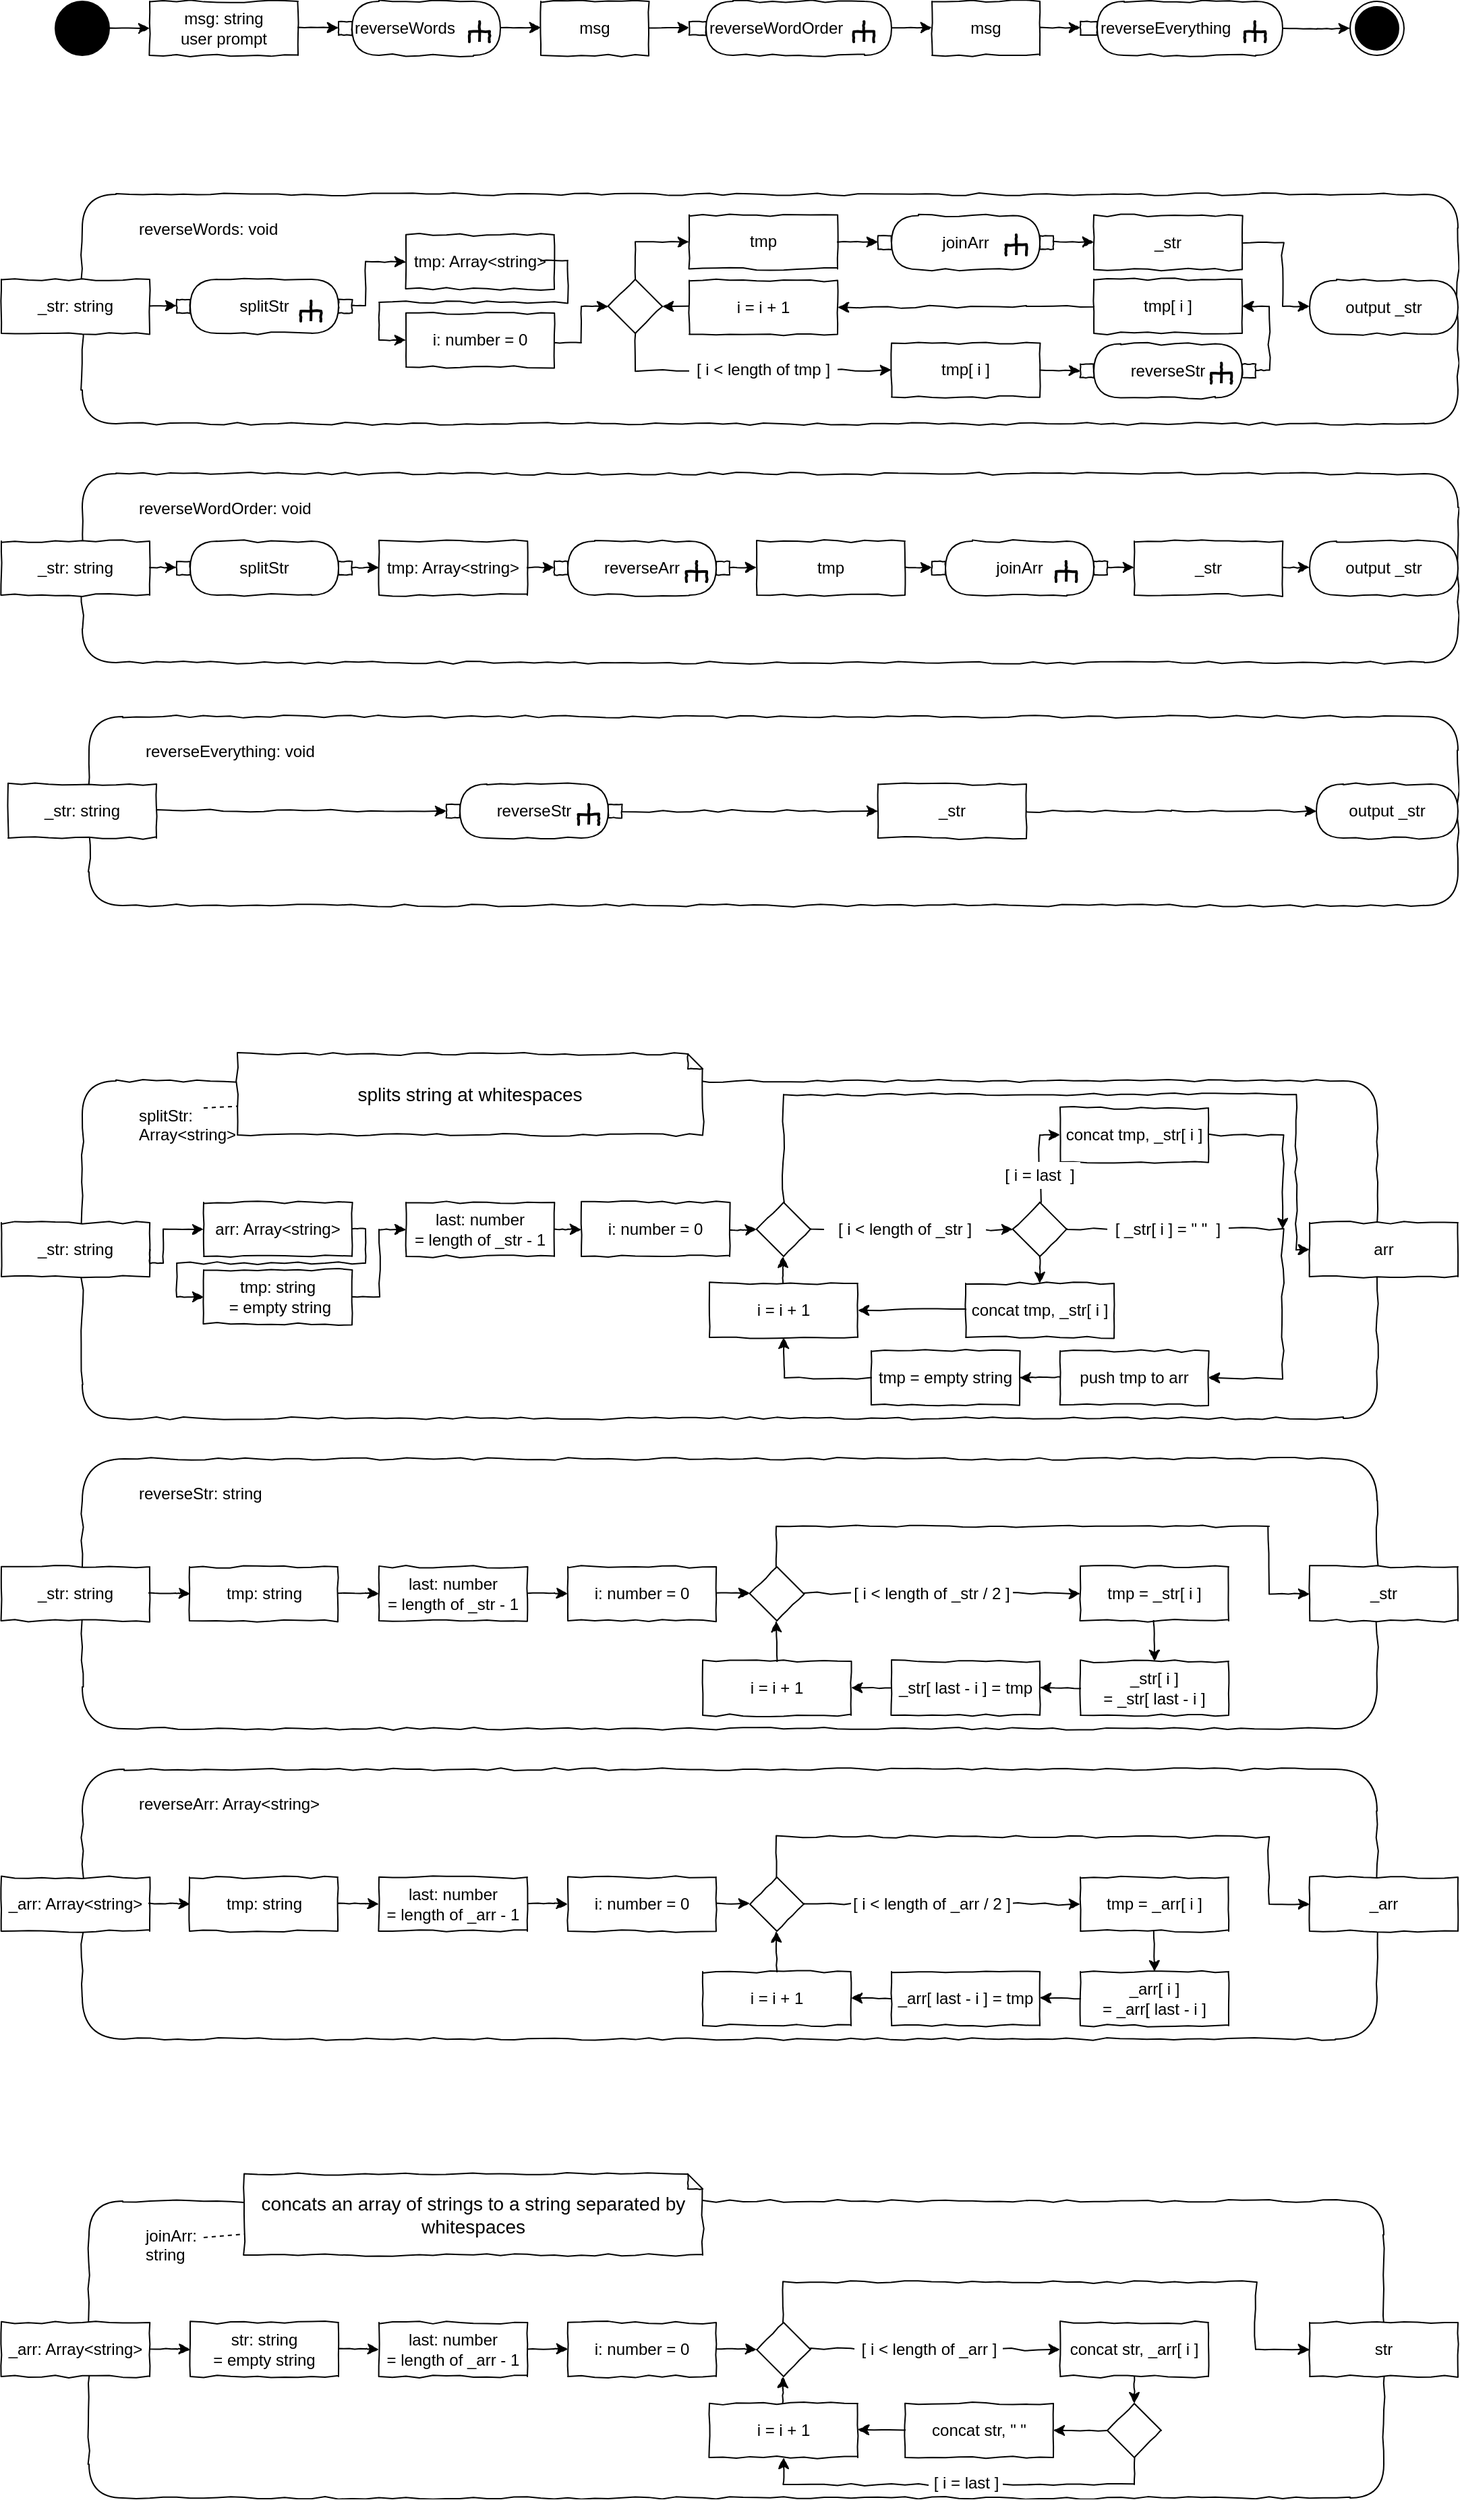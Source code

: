 <mxfile version="13.0.3" type="device"><diagram name="Page-1" id="e7e014a7-5840-1c2e-5031-d8a46d1fe8dd"><mxGraphModel dx="1422" dy="783" grid="1" gridSize="10" guides="1" tooltips="1" connect="1" arrows="1" fold="1" page="1" pageScale="1" pageWidth="1169" pageHeight="826" background="#ffffff" math="0" shadow="0"><root><mxCell id="0"/><mxCell id="1" parent="0"/><mxCell id="L_A25qLsnAfk69eZfQ5L-46" value="" style="ellipse;html=1;shape=endState;fillColor=#000000;strokeColor=#000000;comic=1" parent="1" vertex="1"><mxGeometry x="1040" y="100" width="40" height="40" as="geometry"/></mxCell><mxCell id="L_A25qLsnAfk69eZfQ5L-47" value="" style="ellipse;whiteSpace=wrap;html=1;rounded=0;shadow=0;comic=0;labelBackgroundColor=none;strokeColor=#000000;strokeWidth=1;fillColor=#000000;fontFamily=Verdana;fontSize=12;fontColor=#000000;align=center;comic=1" parent="1" vertex="1"><mxGeometry x="80" y="100" width="40" height="40" as="geometry"/></mxCell><mxCell id="L_A25qLsnAfk69eZfQ5L-384" value="" style="group" parent="1" vertex="1" connectable="0"><mxGeometry x="40" y="1710" width="1080" height="240" as="geometry"/></mxCell><mxCell id="L_A25qLsnAfk69eZfQ5L-383" value="" style="group" parent="L_A25qLsnAfk69eZfQ5L-384" vertex="1" connectable="0"><mxGeometry width="1080" height="240" as="geometry"/></mxCell><mxCell id="L_A25qLsnAfk69eZfQ5L-333" value="" style="group" parent="L_A25qLsnAfk69eZfQ5L-383" vertex="1" connectable="0"><mxGeometry width="1080" height="240" as="geometry"/></mxCell><mxCell id="L_A25qLsnAfk69eZfQ5L-246" value="&lt;blockquote&gt;joinArr:&lt;br&gt;string&lt;br&gt;&lt;/blockquote&gt;" style="rounded=1;whiteSpace=wrap;html=1;shadow=0;glass=0;comic=1;strokeColor=#000000;labelPosition=center;verticalLabelPosition=middle;align=left;verticalAlign=top;absoluteArcSize=1;arcSize=50;fillColor=#ffffff;" parent="L_A25qLsnAfk69eZfQ5L-333" vertex="1"><mxGeometry x="65" y="20" width="960" height="220" as="geometry"/></mxCell><mxCell id="L_A25qLsnAfk69eZfQ5L-247" value="_arr: Array&amp;lt;string&amp;gt;" style="rounded=0;whiteSpace=wrap;html=1;comic=1;fillColor=#ffffff;" parent="L_A25qLsnAfk69eZfQ5L-333" vertex="1"><mxGeometry y="110" width="110" height="40" as="geometry"/></mxCell><mxCell id="L_A25qLsnAfk69eZfQ5L-248" value="&lt;div style=&quot;&quot;&gt;str: string&lt;br&gt;= empty string&lt;br&gt;&lt;/div&gt;" style="rounded=0;whiteSpace=wrap;html=1;comic=1;fillColor=#ffffff;align=center;" parent="L_A25qLsnAfk69eZfQ5L-333" vertex="1"><mxGeometry x="140" y="110" width="110" height="40" as="geometry"/></mxCell><mxCell id="L_A25qLsnAfk69eZfQ5L-250" value="" style="rhombus;whiteSpace=wrap;html=1;rounded=0;shadow=0;glass=0;comic=1;strokeColor=#000000;align=left;fillColor=#ffffff;" parent="L_A25qLsnAfk69eZfQ5L-333" vertex="1"><mxGeometry x="560" y="110" width="40" height="40" as="geometry"/></mxCell><mxCell id="L_A25qLsnAfk69eZfQ5L-254" value="&lt;div&gt;concat str, _arr[ i ]&lt;br&gt;&lt;/div&gt;" style="rounded=0;whiteSpace=wrap;html=1;comic=1;fillColor=#ffffff;align=center;" parent="L_A25qLsnAfk69eZfQ5L-333" vertex="1"><mxGeometry x="785" y="110" width="110" height="40" as="geometry"/></mxCell><mxCell id="L_A25qLsnAfk69eZfQ5L-255" value="i: number = 0" style="rounded=0;whiteSpace=wrap;html=1;comic=1;fillColor=#ffffff;align=center;" parent="L_A25qLsnAfk69eZfQ5L-333" vertex="1"><mxGeometry x="420" y="110" width="110" height="40" as="geometry"/></mxCell><mxCell id="L_A25qLsnAfk69eZfQ5L-258" value="" style="edgeStyle=orthogonalEdgeStyle;rounded=0;html=1;jettySize=auto;orthogonalLoop=1;comic=1;entryX=0;entryY=0.5;entryDx=0;entryDy=0;" parent="L_A25qLsnAfk69eZfQ5L-333" target="L_A25qLsnAfk69eZfQ5L-254" edge="1"><mxGeometry relative="1" as="geometry"><mxPoint x="600" y="129.5" as="sourcePoint"/><mxPoint x="640" y="129.5" as="targetPoint"/><Array as="points"/></mxGeometry></mxCell><mxCell id="L_A25qLsnAfk69eZfQ5L-262" value="[ i &amp;lt; length of _arr ]" style="text;html=1;strokeColor=none;fillColor=#ffffff;align=center;verticalAlign=middle;whiteSpace=wrap;rounded=0;" parent="L_A25qLsnAfk69eZfQ5L-333" vertex="1"><mxGeometry x="632.5" y="110" width="110" height="40" as="geometry"/></mxCell><mxCell id="L_A25qLsnAfk69eZfQ5L-263" value="" style="edgeStyle=orthogonalEdgeStyle;rounded=0;html=1;jettySize=auto;orthogonalLoop=1;comic=1;" parent="L_A25qLsnAfk69eZfQ5L-333" edge="1"><mxGeometry relative="1" as="geometry"><mxPoint x="110" y="129.5" as="sourcePoint"/><mxPoint x="140" y="130" as="targetPoint"/><Array as="points"><mxPoint x="130" y="129.5"/><mxPoint x="130" y="129.5"/></Array></mxGeometry></mxCell><mxCell id="L_A25qLsnAfk69eZfQ5L-264" value="" style="edgeStyle=orthogonalEdgeStyle;rounded=0;html=1;jettySize=auto;orthogonalLoop=1;comic=1;" parent="L_A25qLsnAfk69eZfQ5L-333" edge="1"><mxGeometry relative="1" as="geometry"><mxPoint x="250" y="129.5" as="sourcePoint"/><mxPoint x="280" y="130" as="targetPoint"/><Array as="points"><mxPoint x="270" y="129.5"/><mxPoint x="270" y="129.5"/></Array></mxGeometry></mxCell><mxCell id="L_A25qLsnAfk69eZfQ5L-265" value="" style="edgeStyle=orthogonalEdgeStyle;rounded=0;html=1;jettySize=auto;orthogonalLoop=1;comic=1;" parent="L_A25qLsnAfk69eZfQ5L-333" edge="1"><mxGeometry relative="1" as="geometry"><mxPoint x="530" y="129.5" as="sourcePoint"/><mxPoint x="560" y="130" as="targetPoint"/><Array as="points"><mxPoint x="550" y="129.5"/><mxPoint x="550" y="129.5"/></Array></mxGeometry></mxCell><mxCell id="L_A25qLsnAfk69eZfQ5L-307" value="last: number&lt;br&gt;= length of _arr - 1" style="rounded=0;whiteSpace=wrap;html=1;comic=1;fillColor=#ffffff;align=center;" parent="L_A25qLsnAfk69eZfQ5L-333" vertex="1"><mxGeometry x="280" y="110" width="110" height="40" as="geometry"/></mxCell><mxCell id="L_A25qLsnAfk69eZfQ5L-308" value="" style="edgeStyle=orthogonalEdgeStyle;rounded=0;html=1;jettySize=auto;orthogonalLoop=1;comic=1;" parent="L_A25qLsnAfk69eZfQ5L-333" edge="1"><mxGeometry relative="1" as="geometry"><mxPoint x="390" y="129.5" as="sourcePoint"/><mxPoint x="420" y="129.5" as="targetPoint"/><Array as="points"><mxPoint x="410" y="129.5"/><mxPoint x="410" y="129.5"/></Array></mxGeometry></mxCell><mxCell id="L_A25qLsnAfk69eZfQ5L-309" value="" style="edgeStyle=orthogonalEdgeStyle;rounded=0;html=1;jettySize=auto;orthogonalLoop=1;comic=1;entryX=0.5;entryY=0;entryDx=0;entryDy=0;exitX=0.5;exitY=1;exitDx=0;exitDy=0;" parent="L_A25qLsnAfk69eZfQ5L-333" source="L_A25qLsnAfk69eZfQ5L-254" target="L_A25qLsnAfk69eZfQ5L-310" edge="1"><mxGeometry relative="1" as="geometry"><mxPoint x="824.5" y="150" as="sourcePoint"/><mxPoint x="825" y="170" as="targetPoint"/><Array as="points"/></mxGeometry></mxCell><mxCell id="L_A25qLsnAfk69eZfQ5L-310" value="" style="rhombus;whiteSpace=wrap;html=1;rounded=0;shadow=0;glass=0;comic=1;strokeColor=#000000;align=left;fillColor=#ffffff;" parent="L_A25qLsnAfk69eZfQ5L-333" vertex="1"><mxGeometry x="820" y="170" width="40" height="40" as="geometry"/></mxCell><mxCell id="L_A25qLsnAfk69eZfQ5L-311" value="" style="edgeStyle=orthogonalEdgeStyle;rounded=0;html=1;jettySize=auto;orthogonalLoop=1;comic=1;entryX=1;entryY=0.5;entryDx=0;entryDy=0;exitX=0;exitY=0.5;exitDx=0;exitDy=0;" parent="L_A25qLsnAfk69eZfQ5L-333" source="L_A25qLsnAfk69eZfQ5L-310" target="L_A25qLsnAfk69eZfQ5L-312" edge="1"><mxGeometry relative="1" as="geometry"><mxPoint x="805" y="189.5" as="sourcePoint"/><mxPoint x="770" y="190" as="targetPoint"/><Array as="points"/></mxGeometry></mxCell><mxCell id="L_A25qLsnAfk69eZfQ5L-312" value="concat str, &quot; &quot;" style="rounded=0;whiteSpace=wrap;html=1;comic=1;fillColor=#ffffff;align=center;" parent="L_A25qLsnAfk69eZfQ5L-333" vertex="1"><mxGeometry x="670" y="170" width="110" height="40" as="geometry"/></mxCell><mxCell id="L_A25qLsnAfk69eZfQ5L-313" value="" style="edgeStyle=orthogonalEdgeStyle;rounded=0;html=1;jettySize=auto;orthogonalLoop=1;comic=1;exitX=0.5;exitY=1;exitDx=0;exitDy=0;" parent="L_A25qLsnAfk69eZfQ5L-333" source="L_A25qLsnAfk69eZfQ5L-310" edge="1"><mxGeometry relative="1" as="geometry"><mxPoint x="794.5" y="210" as="sourcePoint"/><mxPoint x="580" y="210" as="targetPoint"/><Array as="points"><mxPoint x="840" y="230"/><mxPoint x="580" y="230"/></Array></mxGeometry></mxCell><mxCell id="L_A25qLsnAfk69eZfQ5L-317" value="[ i = last ]" style="text;html=1;strokeColor=none;fillColor=#ffffff;align=center;verticalAlign=middle;whiteSpace=wrap;rounded=0;" parent="L_A25qLsnAfk69eZfQ5L-333" vertex="1"><mxGeometry x="687.5" y="221" width="55" height="16" as="geometry"/></mxCell><mxCell id="L_A25qLsnAfk69eZfQ5L-320" value="" style="edgeStyle=orthogonalEdgeStyle;rounded=0;html=1;jettySize=auto;orthogonalLoop=1;comic=1;exitX=0.5;exitY=0;exitDx=0;exitDy=0;entryX=0;entryY=0.5;entryDx=0;entryDy=0;" parent="L_A25qLsnAfk69eZfQ5L-333" target="L_A25qLsnAfk69eZfQ5L-321" edge="1"><mxGeometry relative="1" as="geometry"><mxPoint x="579.5" y="110" as="sourcePoint"/><mxPoint x="579.5" y="70" as="targetPoint"/><Array as="points"><mxPoint x="580" y="80"/><mxPoint x="930" y="80"/><mxPoint x="930" y="130"/></Array></mxGeometry></mxCell><mxCell id="L_A25qLsnAfk69eZfQ5L-321" value="&lt;div&gt;str&lt;/div&gt;" style="rounded=0;whiteSpace=wrap;html=1;comic=1;fillColor=#ffffff;align=center;" parent="L_A25qLsnAfk69eZfQ5L-333" vertex="1"><mxGeometry x="970" y="110" width="110" height="40" as="geometry"/></mxCell><mxCell id="L_A25qLsnAfk69eZfQ5L-326" value="&lt;div&gt;i = i + 1&lt;/div&gt;" style="rounded=0;whiteSpace=wrap;html=1;comic=1;fillColor=#ffffff;align=center;" parent="L_A25qLsnAfk69eZfQ5L-333" vertex="1"><mxGeometry x="525" y="170" width="110" height="40" as="geometry"/></mxCell><mxCell id="L_A25qLsnAfk69eZfQ5L-327" value="" style="edgeStyle=orthogonalEdgeStyle;rounded=0;html=1;jettySize=auto;orthogonalLoop=1;comic=1;entryX=1;entryY=0.5;entryDx=0;entryDy=0;exitX=0;exitY=0.5;exitDx=0;exitDy=0;" parent="L_A25qLsnAfk69eZfQ5L-333" edge="1"><mxGeometry relative="1" as="geometry"><mxPoint x="670" y="189.5" as="sourcePoint"/><mxPoint x="635" y="189.5" as="targetPoint"/><Array as="points"/></mxGeometry></mxCell><mxCell id="L_A25qLsnAfk69eZfQ5L-329" value="" style="edgeStyle=orthogonalEdgeStyle;rounded=0;html=1;jettySize=auto;orthogonalLoop=1;comic=1;exitX=0.5;exitY=0;exitDx=0;exitDy=0;" parent="L_A25qLsnAfk69eZfQ5L-333" edge="1"><mxGeometry relative="1" as="geometry"><mxPoint x="579.5" y="170" as="sourcePoint"/><mxPoint x="579.5" y="150" as="targetPoint"/><Array as="points"><mxPoint x="579.5" y="160"/><mxPoint x="579.5" y="160"/></Array></mxGeometry></mxCell><mxCell id="L_A25qLsnAfk69eZfQ5L-331" value="concats an array of strings to a string separated by whitespaces" style="shape=note;strokeWidth=1;fontSize=14;size=11;whiteSpace=wrap;html=1;rounded=0;shadow=0;comic=1;fillColor=#FFFFFF;align=center;" parent="L_A25qLsnAfk69eZfQ5L-333" vertex="1"><mxGeometry x="180" width="340" height="60" as="geometry"/></mxCell><mxCell id="L_A25qLsnAfk69eZfQ5L-332" value="" style="endArrow=none;dashed=1;html=1;" parent="L_A25qLsnAfk69eZfQ5L-333" target="L_A25qLsnAfk69eZfQ5L-331" edge="1"><mxGeometry width="50" height="50" relative="1" as="geometry"><mxPoint x="150" y="47" as="sourcePoint"/><mxPoint x="40" y="67" as="targetPoint"/></mxGeometry></mxCell><mxCell id="L_A25qLsnAfk69eZfQ5L-385" value="" style="group" parent="1" vertex="1" connectable="0"><mxGeometry x="40" y="1410" width="1080" height="200" as="geometry"/></mxCell><mxCell id="L_A25qLsnAfk69eZfQ5L-273" value="" style="group" parent="L_A25qLsnAfk69eZfQ5L-385" vertex="1" connectable="0"><mxGeometry width="1080" height="200" as="geometry"/></mxCell><mxCell id="L_A25qLsnAfk69eZfQ5L-260" value="" style="group" parent="L_A25qLsnAfk69eZfQ5L-273" vertex="1" connectable="0"><mxGeometry width="1080" height="200" as="geometry"/></mxCell><mxCell id="L_A25qLsnAfk69eZfQ5L-256" value="" style="group" parent="L_A25qLsnAfk69eZfQ5L-260" vertex="1" connectable="0"><mxGeometry width="1080" height="200" as="geometry"/></mxCell><mxCell id="L_A25qLsnAfk69eZfQ5L-245" value="" style="group" parent="L_A25qLsnAfk69eZfQ5L-256" vertex="1" connectable="0"><mxGeometry width="1080" height="200" as="geometry"/></mxCell><mxCell id="L_A25qLsnAfk69eZfQ5L-216" value="" style="group" parent="L_A25qLsnAfk69eZfQ5L-245" vertex="1" connectable="0"><mxGeometry width="1080" height="200" as="geometry"/></mxCell><mxCell id="L_A25qLsnAfk69eZfQ5L-217" value="" style="group" parent="L_A25qLsnAfk69eZfQ5L-216" vertex="1" connectable="0"><mxGeometry width="1080" height="200" as="geometry"/></mxCell><mxCell id="L_A25qLsnAfk69eZfQ5L-218" value="" style="group" parent="L_A25qLsnAfk69eZfQ5L-217" vertex="1" connectable="0"><mxGeometry width="1080" height="200" as="geometry"/></mxCell><mxCell id="L_A25qLsnAfk69eZfQ5L-219" value="" style="group" parent="L_A25qLsnAfk69eZfQ5L-218" vertex="1" connectable="0"><mxGeometry width="1080" height="200" as="geometry"/></mxCell><mxCell id="L_A25qLsnAfk69eZfQ5L-220" value="" style="group" parent="L_A25qLsnAfk69eZfQ5L-219" vertex="1" connectable="0"><mxGeometry width="1080" height="200" as="geometry"/></mxCell><mxCell id="L_A25qLsnAfk69eZfQ5L-221" value="" style="group" parent="L_A25qLsnAfk69eZfQ5L-220" vertex="1" connectable="0"><mxGeometry width="1080" height="200" as="geometry"/></mxCell><mxCell id="L_A25qLsnAfk69eZfQ5L-222" value="" style="group" parent="L_A25qLsnAfk69eZfQ5L-221" vertex="1" connectable="0"><mxGeometry width="1080" height="200" as="geometry"/></mxCell><mxCell id="L_A25qLsnAfk69eZfQ5L-223" value="&lt;blockquote&gt;&lt;div align=&quot;left&quot;&gt;reverseArr: Array&amp;lt;string&amp;gt;&lt;br&gt;&lt;/div&gt;&lt;div align=&quot;left&quot;&gt;&lt;br&gt;&lt;/div&gt;&lt;/blockquote&gt;" style="rounded=1;whiteSpace=wrap;html=1;shadow=0;glass=0;comic=1;strokeColor=#000000;labelPosition=center;verticalLabelPosition=middle;align=left;verticalAlign=top;absoluteArcSize=1;arcSize=62;" parent="L_A25qLsnAfk69eZfQ5L-222" vertex="1"><mxGeometry x="60" width="960" height="200" as="geometry"/></mxCell><mxCell id="L_A25qLsnAfk69eZfQ5L-224" value="&lt;div&gt;_arr: Array&amp;lt;string&amp;gt;&lt;/div&gt;" style="rounded=0;whiteSpace=wrap;html=1;comic=1;" parent="L_A25qLsnAfk69eZfQ5L-222" vertex="1"><mxGeometry y="80" width="110" height="40" as="geometry"/></mxCell><mxCell id="L_A25qLsnAfk69eZfQ5L-225" value="_arr" style="rounded=0;whiteSpace=wrap;html=1;comic=1;" parent="L_A25qLsnAfk69eZfQ5L-222" vertex="1"><mxGeometry x="970" y="80" width="110" height="40" as="geometry"/></mxCell><mxCell id="L_A25qLsnAfk69eZfQ5L-226" value="&lt;div&gt;tmp: string&lt;/div&gt;" style="rounded=0;whiteSpace=wrap;html=1;comic=1;" parent="L_A25qLsnAfk69eZfQ5L-222" vertex="1"><mxGeometry x="139.5" y="80" width="110" height="40" as="geometry"/></mxCell><mxCell id="L_A25qLsnAfk69eZfQ5L-227" value="&lt;div&gt;i: number = 0&lt;br&gt;&lt;/div&gt;" style="rounded=0;whiteSpace=wrap;html=1;comic=1;" parent="L_A25qLsnAfk69eZfQ5L-222" vertex="1"><mxGeometry x="420" y="80" width="110" height="40" as="geometry"/></mxCell><mxCell id="L_A25qLsnAfk69eZfQ5L-228" value="" style="rhombus;whiteSpace=wrap;html=1;rounded=0;shadow=0;glass=0;comic=1;strokeColor=#000000;align=left;" parent="L_A25qLsnAfk69eZfQ5L-222" vertex="1"><mxGeometry x="555" y="80" width="40" height="40" as="geometry"/></mxCell><mxCell id="L_A25qLsnAfk69eZfQ5L-229" value="" style="edgeStyle=orthogonalEdgeStyle;rounded=0;html=1;jettySize=auto;orthogonalLoop=1;comic=1;" parent="L_A25qLsnAfk69eZfQ5L-222" edge="1"><mxGeometry relative="1" as="geometry"><mxPoint x="109.5" y="99.5" as="sourcePoint"/><mxPoint x="140" y="100" as="targetPoint"/><Array as="points"><mxPoint x="129.5" y="99.5"/><mxPoint x="129.5" y="99.5"/></Array></mxGeometry></mxCell><mxCell id="L_A25qLsnAfk69eZfQ5L-230" value="" style="edgeStyle=orthogonalEdgeStyle;rounded=0;html=1;jettySize=auto;orthogonalLoop=1;comic=1;" parent="L_A25qLsnAfk69eZfQ5L-222" edge="1"><mxGeometry relative="1" as="geometry"><mxPoint x="250" y="99.5" as="sourcePoint"/><mxPoint x="280" y="100" as="targetPoint"/><Array as="points"><mxPoint x="270" y="99.5"/><mxPoint x="270" y="99.5"/></Array></mxGeometry></mxCell><mxCell id="L_A25qLsnAfk69eZfQ5L-231" value="" style="edgeStyle=orthogonalEdgeStyle;rounded=0;html=1;jettySize=auto;orthogonalLoop=1;comic=1;" parent="L_A25qLsnAfk69eZfQ5L-222" edge="1"><mxGeometry relative="1" as="geometry"><mxPoint x="390" y="99.5" as="sourcePoint"/><mxPoint x="420" y="100" as="targetPoint"/><Array as="points"><mxPoint x="410" y="99.5"/><mxPoint x="410" y="99.5"/></Array></mxGeometry></mxCell><mxCell id="L_A25qLsnAfk69eZfQ5L-232" value="_arr[ i ]&lt;br&gt;= _arr[ last - i ] " style="rounded=0;whiteSpace=wrap;html=1;comic=1;" parent="L_A25qLsnAfk69eZfQ5L-222" vertex="1"><mxGeometry x="800" y="150" width="110" height="40" as="geometry"/></mxCell><mxCell id="L_A25qLsnAfk69eZfQ5L-233" value="&lt;div&gt;tmp = _arr[ i ]&lt;br&gt;&lt;/div&gt;" style="rounded=0;whiteSpace=wrap;html=1;comic=1;fillColor=#ffffff;" parent="L_A25qLsnAfk69eZfQ5L-222" vertex="1"><mxGeometry x="800" y="80" width="110" height="40" as="geometry"/></mxCell><mxCell id="L_A25qLsnAfk69eZfQ5L-234" value="" style="edgeStyle=orthogonalEdgeStyle;rounded=0;html=1;jettySize=auto;orthogonalLoop=1;comic=1;" parent="L_A25qLsnAfk69eZfQ5L-222" edge="1"><mxGeometry relative="1" as="geometry"><mxPoint x="854.5" y="120" as="sourcePoint"/><mxPoint x="855" y="150" as="targetPoint"/><Array as="points"><mxPoint x="854.5" y="120"/><mxPoint x="854.5" y="120"/></Array></mxGeometry></mxCell><mxCell id="L_A25qLsnAfk69eZfQ5L-235" value="&lt;div&gt;last: number&lt;br&gt;&lt;/div&gt;&lt;div&gt;= length of _arr - 1&lt;/div&gt;" style="rounded=0;whiteSpace=wrap;html=1;comic=1;fillColor=#ffffff;" parent="L_A25qLsnAfk69eZfQ5L-222" vertex="1"><mxGeometry x="280" y="80" width="110" height="40" as="geometry"/></mxCell><mxCell id="L_A25qLsnAfk69eZfQ5L-236" value="" style="edgeStyle=orthogonalEdgeStyle;rounded=0;html=1;jettySize=auto;orthogonalLoop=1;comic=1;entryX=0;entryY=0.5;entryDx=0;entryDy=0;" parent="L_A25qLsnAfk69eZfQ5L-222" target="L_A25qLsnAfk69eZfQ5L-228" edge="1"><mxGeometry relative="1" as="geometry"><mxPoint x="530" y="99.5" as="sourcePoint"/><mxPoint x="550" y="70" as="targetPoint"/><Array as="points"/></mxGeometry></mxCell><mxCell id="L_A25qLsnAfk69eZfQ5L-237" value="_arr[ last - i ] = tmp" style="rounded=0;whiteSpace=wrap;html=1;comic=1;fillColor=#ffffff;" parent="L_A25qLsnAfk69eZfQ5L-222" vertex="1"><mxGeometry x="660" y="150" width="110" height="40" as="geometry"/></mxCell><mxCell id="L_A25qLsnAfk69eZfQ5L-238" value="" style="edgeStyle=orthogonalEdgeStyle;rounded=0;html=1;jettySize=auto;orthogonalLoop=1;comic=1;" parent="L_A25qLsnAfk69eZfQ5L-222" edge="1"><mxGeometry relative="1" as="geometry"><mxPoint x="800" y="170" as="sourcePoint"/><mxPoint x="770" y="169.5" as="targetPoint"/><Array as="points"><mxPoint x="800" y="169.5"/><mxPoint x="800" y="169.5"/></Array></mxGeometry></mxCell><mxCell id="L_A25qLsnAfk69eZfQ5L-239" value="" style="edgeStyle=orthogonalEdgeStyle;rounded=0;html=1;jettySize=auto;orthogonalLoop=1;comic=1;" parent="L_A25qLsnAfk69eZfQ5L-222" edge="1"><mxGeometry relative="1" as="geometry"><mxPoint x="660" y="170" as="sourcePoint"/><mxPoint x="630" y="169.5" as="targetPoint"/><Array as="points"><mxPoint x="660" y="169.5"/><mxPoint x="660" y="169.5"/></Array></mxGeometry></mxCell><mxCell id="L_A25qLsnAfk69eZfQ5L-240" value="&lt;div&gt;i = i + 1&lt;/div&gt;" style="rounded=0;whiteSpace=wrap;html=1;comic=1;fillColor=#ffffff;" parent="L_A25qLsnAfk69eZfQ5L-222" vertex="1"><mxGeometry x="520" y="150" width="110" height="40" as="geometry"/></mxCell><mxCell id="L_A25qLsnAfk69eZfQ5L-241" value="" style="edgeStyle=orthogonalEdgeStyle;rounded=0;html=1;jettySize=auto;orthogonalLoop=1;comic=1;" parent="L_A25qLsnAfk69eZfQ5L-222" edge="1"><mxGeometry relative="1" as="geometry"><mxPoint x="575" y="150" as="sourcePoint"/><mxPoint x="574.5" y="120" as="targetPoint"/><Array as="points"><mxPoint x="574.5" y="150"/><mxPoint x="574.5" y="150"/></Array></mxGeometry></mxCell><mxCell id="L_A25qLsnAfk69eZfQ5L-242" value="" style="edgeStyle=orthogonalEdgeStyle;rounded=0;html=1;jettySize=auto;orthogonalLoop=1;comic=1;exitX=0.5;exitY=0;exitDx=0;exitDy=0;entryX=0;entryY=0.5;entryDx=0;entryDy=0;" parent="L_A25qLsnAfk69eZfQ5L-222" target="L_A25qLsnAfk69eZfQ5L-225" edge="1"><mxGeometry relative="1" as="geometry"><mxPoint x="574.5" y="80" as="sourcePoint"/><mxPoint x="920" y="50" as="targetPoint"/><Array as="points"><mxPoint x="575" y="50"/><mxPoint x="940" y="50"/><mxPoint x="940" y="100"/></Array></mxGeometry></mxCell><mxCell id="L_A25qLsnAfk69eZfQ5L-243" value="" style="edgeStyle=orthogonalEdgeStyle;rounded=0;html=1;jettySize=auto;orthogonalLoop=1;comic=1;entryX=0;entryY=0.5;entryDx=0;entryDy=0;" parent="L_A25qLsnAfk69eZfQ5L-222" target="L_A25qLsnAfk69eZfQ5L-233" edge="1"><mxGeometry relative="1" as="geometry"><mxPoint x="595" y="99.5" as="sourcePoint"/><mxPoint x="630" y="100" as="targetPoint"/><Array as="points"/></mxGeometry></mxCell><mxCell id="L_A25qLsnAfk69eZfQ5L-244" value="[ i &amp;lt; length of _arr / 2 ]" style="text;html=1;strokeColor=none;fillColor=#ffffff;align=center;verticalAlign=middle;whiteSpace=wrap;rounded=0;" parent="L_A25qLsnAfk69eZfQ5L-222" vertex="1"><mxGeometry x="630" y="80" width="120" height="40" as="geometry"/></mxCell><mxCell id="L_A25qLsnAfk69eZfQ5L-386" value="" style="group" parent="1" vertex="1" connectable="0"><mxGeometry x="40" y="1180" width="1080" height="200" as="geometry"/></mxCell><mxCell id="L_A25qLsnAfk69eZfQ5L-272" value="" style="group" parent="L_A25qLsnAfk69eZfQ5L-386" vertex="1" connectable="0"><mxGeometry width="1080" height="200" as="geometry"/></mxCell><mxCell id="L_A25qLsnAfk69eZfQ5L-214" value="" style="group" parent="L_A25qLsnAfk69eZfQ5L-272" vertex="1" connectable="0"><mxGeometry width="1080" height="200" as="geometry"/></mxCell><mxCell id="L_A25qLsnAfk69eZfQ5L-213" value="" style="group" parent="L_A25qLsnAfk69eZfQ5L-214" vertex="1" connectable="0"><mxGeometry width="1080" height="200" as="geometry"/></mxCell><mxCell id="L_A25qLsnAfk69eZfQ5L-211" value="" style="group" parent="L_A25qLsnAfk69eZfQ5L-213" vertex="1" connectable="0"><mxGeometry width="1080" height="200" as="geometry"/></mxCell><mxCell id="L_A25qLsnAfk69eZfQ5L-189" value="" style="group" parent="L_A25qLsnAfk69eZfQ5L-211" vertex="1" connectable="0"><mxGeometry width="1080" height="200" as="geometry"/></mxCell><mxCell id="L_A25qLsnAfk69eZfQ5L-176" value="" style="group" parent="L_A25qLsnAfk69eZfQ5L-189" vertex="1" connectable="0"><mxGeometry width="1080" height="200" as="geometry"/></mxCell><mxCell id="L_A25qLsnAfk69eZfQ5L-130" value="" style="group" parent="L_A25qLsnAfk69eZfQ5L-176" vertex="1" connectable="0"><mxGeometry width="1080" height="200" as="geometry"/></mxCell><mxCell id="L_A25qLsnAfk69eZfQ5L-125" value="" style="group" parent="L_A25qLsnAfk69eZfQ5L-130" vertex="1" connectable="0"><mxGeometry width="1080" height="200" as="geometry"/></mxCell><mxCell id="L_A25qLsnAfk69eZfQ5L-122" value="" style="group" parent="L_A25qLsnAfk69eZfQ5L-125" vertex="1" connectable="0"><mxGeometry width="1080" height="200" as="geometry"/></mxCell><mxCell id="L_A25qLsnAfk69eZfQ5L-60" value="&lt;blockquote&gt;&lt;div align=&quot;left&quot;&gt;reverseStr: string&lt;br&gt;&lt;/div&gt;&lt;div align=&quot;left&quot;&gt;&lt;br&gt;&lt;/div&gt;&lt;/blockquote&gt;" style="rounded=1;whiteSpace=wrap;html=1;shadow=0;glass=0;comic=1;strokeColor=#000000;labelPosition=center;verticalLabelPosition=middle;align=left;verticalAlign=top;absoluteArcSize=1;arcSize=62;" parent="L_A25qLsnAfk69eZfQ5L-122" vertex="1"><mxGeometry x="60" width="960" height="200" as="geometry"/></mxCell><mxCell id="L_A25qLsnAfk69eZfQ5L-74" value="&lt;div&gt;_str: string&lt;/div&gt;" style="rounded=0;whiteSpace=wrap;html=1;comic=1;" parent="L_A25qLsnAfk69eZfQ5L-122" vertex="1"><mxGeometry y="80" width="110" height="40" as="geometry"/></mxCell><mxCell id="L_A25qLsnAfk69eZfQ5L-75" value="_str" style="rounded=0;whiteSpace=wrap;html=1;comic=1;" parent="L_A25qLsnAfk69eZfQ5L-122" vertex="1"><mxGeometry x="970" y="80" width="110" height="40" as="geometry"/></mxCell><mxCell id="L_A25qLsnAfk69eZfQ5L-76" value="&lt;div&gt;tmp: string&lt;/div&gt;" style="rounded=0;whiteSpace=wrap;html=1;comic=1;" parent="L_A25qLsnAfk69eZfQ5L-122" vertex="1"><mxGeometry x="139.5" y="80" width="110" height="40" as="geometry"/></mxCell><mxCell id="L_A25qLsnAfk69eZfQ5L-77" value="&lt;div&gt;i: number = 0&lt;br&gt;&lt;/div&gt;" style="rounded=0;whiteSpace=wrap;html=1;comic=1;" parent="L_A25qLsnAfk69eZfQ5L-122" vertex="1"><mxGeometry x="420" y="80" width="110" height="40" as="geometry"/></mxCell><mxCell id="L_A25qLsnAfk69eZfQ5L-78" value="" style="rhombus;whiteSpace=wrap;html=1;rounded=0;shadow=0;glass=0;comic=1;strokeColor=#000000;align=left;" parent="L_A25qLsnAfk69eZfQ5L-122" vertex="1"><mxGeometry x="555" y="80" width="40" height="40" as="geometry"/></mxCell><mxCell id="L_A25qLsnAfk69eZfQ5L-89" value="" style="edgeStyle=orthogonalEdgeStyle;rounded=0;html=1;jettySize=auto;orthogonalLoop=1;comic=1;" parent="L_A25qLsnAfk69eZfQ5L-122" edge="1"><mxGeometry relative="1" as="geometry"><mxPoint x="109.5" y="99.5" as="sourcePoint"/><mxPoint x="140" y="100" as="targetPoint"/><Array as="points"><mxPoint x="129.5" y="99.5"/><mxPoint x="129.5" y="99.5"/></Array></mxGeometry></mxCell><mxCell id="L_A25qLsnAfk69eZfQ5L-90" value="" style="edgeStyle=orthogonalEdgeStyle;rounded=0;html=1;jettySize=auto;orthogonalLoop=1;comic=1;" parent="L_A25qLsnAfk69eZfQ5L-122" edge="1"><mxGeometry relative="1" as="geometry"><mxPoint x="250" y="99.5" as="sourcePoint"/><mxPoint x="280" y="100" as="targetPoint"/><Array as="points"><mxPoint x="270" y="99.5"/><mxPoint x="270" y="99.5"/></Array></mxGeometry></mxCell><mxCell id="L_A25qLsnAfk69eZfQ5L-91" value="" style="edgeStyle=orthogonalEdgeStyle;rounded=0;html=1;jettySize=auto;orthogonalLoop=1;comic=1;" parent="L_A25qLsnAfk69eZfQ5L-122" edge="1"><mxGeometry relative="1" as="geometry"><mxPoint x="390" y="99.5" as="sourcePoint"/><mxPoint x="420" y="100" as="targetPoint"/><Array as="points"><mxPoint x="410" y="99.5"/><mxPoint x="410" y="99.5"/></Array></mxGeometry></mxCell><mxCell id="L_A25qLsnAfk69eZfQ5L-92" value="_str[ i ]&lt;br&gt;= _str[ last - i ] " style="rounded=0;whiteSpace=wrap;html=1;comic=1;" parent="L_A25qLsnAfk69eZfQ5L-122" vertex="1"><mxGeometry x="800" y="150" width="110" height="40" as="geometry"/></mxCell><mxCell id="L_A25qLsnAfk69eZfQ5L-101" value="&lt;div&gt;tmp = _str[ i ]&lt;br&gt;&lt;/div&gt;" style="rounded=0;whiteSpace=wrap;html=1;comic=1;fillColor=#ffffff;" parent="L_A25qLsnAfk69eZfQ5L-122" vertex="1"><mxGeometry x="800" y="80" width="110" height="40" as="geometry"/></mxCell><mxCell id="L_A25qLsnAfk69eZfQ5L-109" value="" style="edgeStyle=orthogonalEdgeStyle;rounded=0;html=1;jettySize=auto;orthogonalLoop=1;comic=1;" parent="L_A25qLsnAfk69eZfQ5L-122" edge="1"><mxGeometry relative="1" as="geometry"><mxPoint x="854.5" y="120" as="sourcePoint"/><mxPoint x="855" y="150" as="targetPoint"/><Array as="points"><mxPoint x="854.5" y="120"/><mxPoint x="854.5" y="120"/></Array></mxGeometry></mxCell><mxCell id="L_A25qLsnAfk69eZfQ5L-111" value="&lt;div&gt;last: number&lt;br&gt;&lt;/div&gt;&lt;div&gt;= length of _str - 1&lt;/div&gt;" style="rounded=0;whiteSpace=wrap;html=1;comic=1;fillColor=#ffffff;" parent="L_A25qLsnAfk69eZfQ5L-122" vertex="1"><mxGeometry x="280" y="80" width="110" height="40" as="geometry"/></mxCell><mxCell id="L_A25qLsnAfk69eZfQ5L-112" value="" style="edgeStyle=orthogonalEdgeStyle;rounded=0;html=1;jettySize=auto;orthogonalLoop=1;comic=1;entryX=0;entryY=0.5;entryDx=0;entryDy=0;" parent="L_A25qLsnAfk69eZfQ5L-122" target="L_A25qLsnAfk69eZfQ5L-78" edge="1"><mxGeometry relative="1" as="geometry"><mxPoint x="530" y="99.5" as="sourcePoint"/><mxPoint x="550" y="70" as="targetPoint"/><Array as="points"/></mxGeometry></mxCell><mxCell id="L_A25qLsnAfk69eZfQ5L-113" value="_str[ last - i ] = tmp" style="rounded=0;whiteSpace=wrap;html=1;comic=1;fillColor=#ffffff;" parent="L_A25qLsnAfk69eZfQ5L-122" vertex="1"><mxGeometry x="660" y="150" width="110" height="40" as="geometry"/></mxCell><mxCell id="L_A25qLsnAfk69eZfQ5L-114" value="" style="edgeStyle=orthogonalEdgeStyle;rounded=0;html=1;jettySize=auto;orthogonalLoop=1;comic=1;" parent="L_A25qLsnAfk69eZfQ5L-122" edge="1"><mxGeometry relative="1" as="geometry"><mxPoint x="800" y="170" as="sourcePoint"/><mxPoint x="770" y="169.5" as="targetPoint"/><Array as="points"><mxPoint x="800" y="169.5"/><mxPoint x="800" y="169.5"/></Array></mxGeometry></mxCell><mxCell id="L_A25qLsnAfk69eZfQ5L-115" value="" style="edgeStyle=orthogonalEdgeStyle;rounded=0;html=1;jettySize=auto;orthogonalLoop=1;comic=1;" parent="L_A25qLsnAfk69eZfQ5L-122" edge="1"><mxGeometry relative="1" as="geometry"><mxPoint x="660" y="170" as="sourcePoint"/><mxPoint x="630" y="169.5" as="targetPoint"/><Array as="points"><mxPoint x="660" y="169.5"/><mxPoint x="660" y="169.5"/></Array></mxGeometry></mxCell><mxCell id="L_A25qLsnAfk69eZfQ5L-116" value="&lt;div&gt;i = i + 1&lt;/div&gt;" style="rounded=0;whiteSpace=wrap;html=1;comic=1;fillColor=#ffffff;" parent="L_A25qLsnAfk69eZfQ5L-122" vertex="1"><mxGeometry x="520" y="150" width="110" height="40" as="geometry"/></mxCell><mxCell id="L_A25qLsnAfk69eZfQ5L-117" value="" style="edgeStyle=orthogonalEdgeStyle;rounded=0;html=1;jettySize=auto;orthogonalLoop=1;comic=1;" parent="L_A25qLsnAfk69eZfQ5L-122" edge="1"><mxGeometry relative="1" as="geometry"><mxPoint x="575" y="150" as="sourcePoint"/><mxPoint x="574.5" y="120" as="targetPoint"/><Array as="points"><mxPoint x="574.5" y="150"/><mxPoint x="574.5" y="150"/></Array></mxGeometry></mxCell><mxCell id="L_A25qLsnAfk69eZfQ5L-119" value="" style="edgeStyle=orthogonalEdgeStyle;rounded=0;html=1;jettySize=auto;orthogonalLoop=1;comic=1;exitX=0.5;exitY=0;exitDx=0;exitDy=0;entryX=0;entryY=0.5;entryDx=0;entryDy=0;" parent="L_A25qLsnAfk69eZfQ5L-122" target="L_A25qLsnAfk69eZfQ5L-75" edge="1"><mxGeometry relative="1" as="geometry"><mxPoint x="574.5" y="80" as="sourcePoint"/><mxPoint x="920" y="50" as="targetPoint"/><Array as="points"><mxPoint x="575" y="50"/><mxPoint x="940" y="50"/><mxPoint x="940" y="100"/></Array></mxGeometry></mxCell><mxCell id="L_A25qLsnAfk69eZfQ5L-120" value="" style="edgeStyle=orthogonalEdgeStyle;rounded=0;html=1;jettySize=auto;orthogonalLoop=1;comic=1;entryX=0;entryY=0.5;entryDx=0;entryDy=0;" parent="L_A25qLsnAfk69eZfQ5L-122" target="L_A25qLsnAfk69eZfQ5L-101" edge="1"><mxGeometry relative="1" as="geometry"><mxPoint x="595" y="99.5" as="sourcePoint"/><mxPoint x="630" y="100" as="targetPoint"/><Array as="points"/></mxGeometry></mxCell><mxCell id="L_A25qLsnAfk69eZfQ5L-129" value="[ i &amp;lt; length of _str / 2 ]" style="text;html=1;strokeColor=none;fillColor=#ffffff;align=center;verticalAlign=middle;whiteSpace=wrap;rounded=0;" parent="L_A25qLsnAfk69eZfQ5L-122" vertex="1"><mxGeometry x="630" y="80" width="120" height="40" as="geometry"/></mxCell><mxCell id="L_A25qLsnAfk69eZfQ5L-502" value="msg: string&lt;br&gt;user prompt" style="rounded=0;whiteSpace=wrap;html=1;comic=1;fillColor=#ffffff;align=center;" parent="1" vertex="1"><mxGeometry x="150" y="100" width="110" height="40" as="geometry"/></mxCell><mxCell id="L_A25qLsnAfk69eZfQ5L-505" value="" style="edgeStyle=orthogonalEdgeStyle;rounded=0;html=1;jettySize=auto;orthogonalLoop=1;comic=1;exitX=1;exitY=0.5;exitDx=0;exitDy=0;entryX=0;entryY=0.5;entryDx=0;entryDy=0;" parent="1" source="L_A25qLsnAfk69eZfQ5L-47" target="L_A25qLsnAfk69eZfQ5L-502" edge="1"><mxGeometry relative="1" as="geometry"><mxPoint x="270" y="120" as="sourcePoint"/><mxPoint x="310" y="120" as="targetPoint"/><Array as="points"/></mxGeometry></mxCell><mxCell id="L_A25qLsnAfk69eZfQ5L-533" value="" style="edgeStyle=orthogonalEdgeStyle;rounded=0;html=1;jettySize=auto;orthogonalLoop=1;comic=1;entryX=0;entryY=0.5;entryDx=0;entryDy=0;" parent="1" target="L_A25qLsnAfk69eZfQ5L-46" edge="1"><mxGeometry relative="1" as="geometry"><mxPoint x="990" y="120" as="sourcePoint"/><mxPoint x="1030" y="120" as="targetPoint"/><Array as="points"/></mxGeometry></mxCell><mxCell id="L_A25qLsnAfk69eZfQ5L-541" value="" style="edgeStyle=orthogonalEdgeStyle;rounded=0;html=1;jettySize=auto;orthogonalLoop=1;comic=1;" parent="1" edge="1"><mxGeometry relative="1" as="geometry"><mxPoint x="260" y="119.5" as="sourcePoint"/><mxPoint x="290" y="120" as="targetPoint"/></mxGeometry></mxCell><mxCell id="L_A25qLsnAfk69eZfQ5L-542" value="" style="edgeStyle=orthogonalEdgeStyle;rounded=0;html=1;jettySize=auto;orthogonalLoop=1;comic=1;" parent="1" edge="1"><mxGeometry relative="1" as="geometry"><mxPoint x="410" y="119.5" as="sourcePoint"/><mxPoint x="440" y="120" as="targetPoint"/></mxGeometry></mxCell><mxCell id="L_A25qLsnAfk69eZfQ5L-544" value="" style="edgeStyle=orthogonalEdgeStyle;rounded=0;html=1;jettySize=auto;orthogonalLoop=1;comic=1;" parent="1" edge="1"><mxGeometry relative="1" as="geometry"><mxPoint x="520" y="119.5" as="sourcePoint"/><mxPoint x="550" y="120" as="targetPoint"/></mxGeometry></mxCell><mxCell id="L_A25qLsnAfk69eZfQ5L-548" value="" style="group" parent="1" vertex="1" connectable="0"><mxGeometry x="40" y="243" width="1080" height="170" as="geometry"/></mxCell><mxCell id="L_A25qLsnAfk69eZfQ5L-334" value="&lt;blockquote&gt;reverseWords: void&lt;br&gt;&lt;/blockquote&gt;" style="rounded=1;whiteSpace=wrap;html=1;shadow=0;glass=0;comic=1;strokeColor=#000000;labelPosition=center;verticalLabelPosition=middle;align=left;verticalAlign=top;absoluteArcSize=1;arcSize=50;fillColor=#ffffff;" parent="L_A25qLsnAfk69eZfQ5L-548" vertex="1"><mxGeometry x="60" width="1020" height="170" as="geometry"/></mxCell><mxCell id="L_A25qLsnAfk69eZfQ5L-352" value="v" style="group" parent="L_A25qLsnAfk69eZfQ5L-548" vertex="1" connectable="0"><mxGeometry x="800" y="110.75" width="130" height="40" as="geometry"/></mxCell><mxCell id="L_A25qLsnAfk69eZfQ5L-353" value="" style="rounded=0;whiteSpace=wrap;html=1;comic=1;fillColor=#ffffff;align=center;" parent="L_A25qLsnAfk69eZfQ5L-352" vertex="1"><mxGeometry y="15" width="10" height="10" as="geometry"/></mxCell><mxCell id="L_A25qLsnAfk69eZfQ5L-354" value="" style="rounded=0;whiteSpace=wrap;html=1;comic=1;fillColor=#ffffff;align=center;" parent="L_A25qLsnAfk69eZfQ5L-352" vertex="1"><mxGeometry x="120" y="15" width="10" height="10" as="geometry"/></mxCell><mxCell id="L_A25qLsnAfk69eZfQ5L-355" value="&lt;div align=&quot;center&quot;&gt;reverseStr&lt;/div&gt;" style="rounded=1;whiteSpace=wrap;html=1;absoluteArcSize=1;arcSize=50;strokeWidth=1;shadow=0;comic=1;fillColor=#ffffff;align=center;" parent="L_A25qLsnAfk69eZfQ5L-352" vertex="1"><mxGeometry x="10" width="110" height="40" as="geometry"/></mxCell><mxCell id="L_A25qLsnAfk69eZfQ5L-478" value="" style="edgeStyle=orthogonalEdgeStyle;rounded=0;html=1;jettySize=auto;orthogonalLoop=1;comic=1;entryX=1;entryY=0.5;entryDx=0;entryDy=0;" parent="L_A25qLsnAfk69eZfQ5L-352" target="L_A25qLsnAfk69eZfQ5L-479" edge="1"><mxGeometry relative="1" as="geometry"><mxPoint x="130" y="19.5" as="sourcePoint"/><mxPoint x="150" y="-40" as="targetPoint"/><Array as="points"><mxPoint x="140" y="20"/><mxPoint x="140" y="-28"/></Array></mxGeometry></mxCell><mxCell id="L_A25qLsnAfk69eZfQ5L-611" value="" style="group;rotation=90;fillColor=#ffffff;align=left;" parent="L_A25qLsnAfk69eZfQ5L-352" vertex="1" connectable="0"><mxGeometry x="95" y="9.25" width="20" height="20" as="geometry"/></mxCell><mxCell id="L_A25qLsnAfk69eZfQ5L-612" value="" style="strokeWidth=2;html=1;shape=mxgraph.flowchart.annotation_2;align=left;rounded=1;comic=1;rotation=90;" parent="L_A25qLsnAfk69eZfQ5L-611" vertex="1"><mxGeometry x="2" y="5" width="15" height="15" as="geometry"/></mxCell><mxCell id="L_A25qLsnAfk69eZfQ5L-613" value="" style="endArrow=none;html=1;entryX=0.508;entryY=0.487;entryPerimeter=0;exitX=1;exitY=0.5;exitPerimeter=0;strokeWidth=2;" parent="L_A25qLsnAfk69eZfQ5L-611" source="L_A25qLsnAfk69eZfQ5L-612" target="L_A25qLsnAfk69eZfQ5L-612" edge="1"><mxGeometry width="50" height="50" relative="1" as="geometry"><mxPoint x="-46.667" as="sourcePoint"/><mxPoint x="-13.333" y="50" as="targetPoint"/></mxGeometry></mxCell><mxCell id="L_A25qLsnAfk69eZfQ5L-471" value="" style="rhombus;whiteSpace=wrap;html=1;rounded=0;shadow=0;glass=0;comic=1;strokeColor=#000000;align=left;fillColor=#ffffff;" parent="L_A25qLsnAfk69eZfQ5L-548" vertex="1"><mxGeometry x="450" y="63" width="40" height="40" as="geometry"/></mxCell><mxCell id="L_A25qLsnAfk69eZfQ5L-472" value="i: number = 0" style="rounded=0;whiteSpace=wrap;html=1;comic=1;fillColor=#ffffff;align=center;" parent="L_A25qLsnAfk69eZfQ5L-548" vertex="1"><mxGeometry x="300" y="88" width="110" height="40" as="geometry"/></mxCell><mxCell id="L_A25qLsnAfk69eZfQ5L-461" value="tmp[ i ]" style="rounded=0;whiteSpace=wrap;html=1;comic=1;fillColor=#ffffff;align=center;" parent="L_A25qLsnAfk69eZfQ5L-548" vertex="1"><mxGeometry x="660" y="110.25" width="110" height="40" as="geometry"/></mxCell><mxCell id="L_A25qLsnAfk69eZfQ5L-448" value="_str: string" style="rounded=0;whiteSpace=wrap;html=1;comic=1;fillColor=#ffffff;align=center;" parent="L_A25qLsnAfk69eZfQ5L-548" vertex="1"><mxGeometry y="63" width="110" height="40" as="geometry"/></mxCell><mxCell id="L_A25qLsnAfk69eZfQ5L-449" value="" style="edgeStyle=orthogonalEdgeStyle;rounded=0;html=1;jettySize=auto;orthogonalLoop=1;comic=1;" parent="L_A25qLsnAfk69eZfQ5L-548" edge="1"><mxGeometry relative="1" as="geometry"><mxPoint x="110" y="82.5" as="sourcePoint"/><mxPoint x="130" y="83" as="targetPoint"/><Array as="points"><mxPoint x="130" y="82.5"/><mxPoint x="130" y="82.5"/></Array></mxGeometry></mxCell><mxCell id="L_A25qLsnAfk69eZfQ5L-450" value="" style="edgeStyle=orthogonalEdgeStyle;rounded=0;html=1;jettySize=auto;orthogonalLoop=1;comic=1;entryX=0;entryY=0.5;entryDx=0;entryDy=0;" parent="L_A25qLsnAfk69eZfQ5L-548" target="L_A25qLsnAfk69eZfQ5L-471" edge="1"><mxGeometry relative="1" as="geometry"><mxPoint x="410" y="110" as="sourcePoint"/><mxPoint x="420" y="110" as="targetPoint"/><Array as="points"><mxPoint x="430" y="110"/><mxPoint x="430" y="83"/></Array></mxGeometry></mxCell><mxCell id="L_A25qLsnAfk69eZfQ5L-451" value="" style="rounded=0;whiteSpace=wrap;html=1;comic=1;fillColor=#ffffff;align=center;" parent="L_A25qLsnAfk69eZfQ5L-548" vertex="1"><mxGeometry x="130" y="78" width="10" height="10" as="geometry"/></mxCell><mxCell id="L_A25qLsnAfk69eZfQ5L-452" value="" style="rounded=0;whiteSpace=wrap;html=1;comic=1;fillColor=#ffffff;align=center;" parent="L_A25qLsnAfk69eZfQ5L-548" vertex="1"><mxGeometry x="250" y="78" width="10" height="10" as="geometry"/></mxCell><mxCell id="L_A25qLsnAfk69eZfQ5L-453" value="&lt;div align=&quot;center&quot;&gt;splitStr&lt;/div&gt;" style="rounded=1;whiteSpace=wrap;html=1;absoluteArcSize=1;arcSize=50;strokeWidth=1;shadow=0;comic=1;fillColor=#ffffff;align=center;" parent="L_A25qLsnAfk69eZfQ5L-548" vertex="1"><mxGeometry x="140" y="63" width="110" height="40" as="geometry"/></mxCell><mxCell id="L_A25qLsnAfk69eZfQ5L-454" value="" style="edgeStyle=orthogonalEdgeStyle;rounded=0;html=1;jettySize=auto;orthogonalLoop=1;comic=1;entryX=0;entryY=0.5;entryDx=0;entryDy=0;" parent="L_A25qLsnAfk69eZfQ5L-548" target="L_A25qLsnAfk69eZfQ5L-455" edge="1"><mxGeometry relative="1" as="geometry"><mxPoint x="260" y="82.5" as="sourcePoint"/><mxPoint x="280" y="83" as="targetPoint"/><Array as="points"><mxPoint x="270" y="83"/><mxPoint x="270" y="50"/></Array></mxGeometry></mxCell><mxCell id="L_A25qLsnAfk69eZfQ5L-455" value="tmp: Array&amp;lt;string&amp;gt;" style="rounded=0;whiteSpace=wrap;html=1;comic=1;fillColor=#ffffff;align=center;" parent="L_A25qLsnAfk69eZfQ5L-548" vertex="1"><mxGeometry x="300" y="30" width="110" height="40" as="geometry"/></mxCell><mxCell id="L_A25qLsnAfk69eZfQ5L-456" value="" style="edgeStyle=orthogonalEdgeStyle;rounded=0;html=1;jettySize=auto;orthogonalLoop=1;comic=1;entryX=0;entryY=0.5;entryDx=0;entryDy=0;" parent="L_A25qLsnAfk69eZfQ5L-548" target="L_A25qLsnAfk69eZfQ5L-472" edge="1"><mxGeometry relative="1" as="geometry"><mxPoint x="400" y="49" as="sourcePoint"/><mxPoint x="420" y="80" as="targetPoint"/><Array as="points"><mxPoint x="420" y="49"/><mxPoint x="420" y="80"/><mxPoint x="280" y="80"/></Array></mxGeometry></mxCell><mxCell id="L_A25qLsnAfk69eZfQ5L-462" value="" style="edgeStyle=orthogonalEdgeStyle;rounded=0;html=1;jettySize=auto;orthogonalLoop=1;comic=1;exitX=0.5;exitY=0;exitDx=0;exitDy=0;entryX=0;entryY=0.5;entryDx=0;entryDy=0;" parent="L_A25qLsnAfk69eZfQ5L-548" source="L_A25qLsnAfk69eZfQ5L-471" target="L_A25qLsnAfk69eZfQ5L-491" edge="1"><mxGeometry relative="1" as="geometry"><mxPoint x="460" y="-60.5" as="sourcePoint"/><mxPoint x="610" y="-30" as="targetPoint"/><Array as="points"><mxPoint x="470" y="35"/></Array></mxGeometry></mxCell><mxCell id="L_A25qLsnAfk69eZfQ5L-467" value="" style="edgeStyle=orthogonalEdgeStyle;rounded=0;html=1;jettySize=auto;orthogonalLoop=1;comic=1;exitX=1;exitY=0.5;exitDx=0;exitDy=0;entryX=0;entryY=0.5;entryDx=0;entryDy=0;" parent="L_A25qLsnAfk69eZfQ5L-548" source="L_A25qLsnAfk69eZfQ5L-461" target="L_A25qLsnAfk69eZfQ5L-353" edge="1"><mxGeometry relative="1" as="geometry"><mxPoint x="780" y="120.75" as="sourcePoint"/><mxPoint x="800" y="73.25" as="targetPoint"/><Array as="points"><mxPoint x="770" y="130.75"/><mxPoint x="770" y="130.75"/></Array></mxGeometry></mxCell><mxCell id="L_A25qLsnAfk69eZfQ5L-468" value="_str" style="rounded=0;whiteSpace=wrap;html=1;comic=1;fillColor=#ffffff;align=center;" parent="L_A25qLsnAfk69eZfQ5L-548" vertex="1"><mxGeometry x="810" y="15.75" width="110" height="40" as="geometry"/></mxCell><mxCell id="L_A25qLsnAfk69eZfQ5L-474" value="" style="edgeStyle=orthogonalEdgeStyle;rounded=0;html=1;jettySize=auto;orthogonalLoop=1;comic=1;exitX=0.5;exitY=1;exitDx=0;exitDy=0;entryX=0;entryY=0.5;entryDx=0;entryDy=0;" parent="L_A25qLsnAfk69eZfQ5L-548" source="L_A25qLsnAfk69eZfQ5L-471" target="L_A25qLsnAfk69eZfQ5L-461" edge="1"><mxGeometry relative="1" as="geometry"><mxPoint x="500" y="83" as="sourcePoint"/><mxPoint x="600" y="130" as="targetPoint"/><Array as="points"><mxPoint x="470" y="130"/></Array></mxGeometry></mxCell><mxCell id="L_A25qLsnAfk69eZfQ5L-473" value="[ i &amp;lt; length of tmp ]" style="text;html=1;strokeColor=none;fillColor=#ffffff;align=center;verticalAlign=middle;whiteSpace=wrap;rounded=0;" parent="L_A25qLsnAfk69eZfQ5L-548" vertex="1"><mxGeometry x="510" y="120" width="110" height="20.25" as="geometry"/></mxCell><mxCell id="L_A25qLsnAfk69eZfQ5L-479" value="tmp[ i ]" style="rounded=0;whiteSpace=wrap;html=1;comic=1;fillColor=#ffffff;align=center;" parent="L_A25qLsnAfk69eZfQ5L-548" vertex="1"><mxGeometry x="810" y="63" width="110" height="40" as="geometry"/></mxCell><mxCell id="L_A25qLsnAfk69eZfQ5L-485" value="" style="edgeStyle=orthogonalEdgeStyle;rounded=0;html=1;jettySize=auto;orthogonalLoop=1;comic=1;entryX=1;entryY=0.5;entryDx=0;entryDy=0;exitX=0;exitY=0.5;exitDx=0;exitDy=0;" parent="L_A25qLsnAfk69eZfQ5L-548" source="L_A25qLsnAfk69eZfQ5L-488" target="L_A25qLsnAfk69eZfQ5L-471" edge="1"><mxGeometry relative="1" as="geometry"><mxPoint x="870" y="82.75" as="sourcePoint"/><mxPoint x="500" y="83.25" as="targetPoint"/><Array as="points"><mxPoint x="590" y="84"/></Array></mxGeometry></mxCell><mxCell id="L_A25qLsnAfk69eZfQ5L-488" value="i = i + 1" style="rounded=0;whiteSpace=wrap;html=1;comic=1;fillColor=#ffffff;align=center;" parent="L_A25qLsnAfk69eZfQ5L-548" vertex="1"><mxGeometry x="510" y="63.75" width="110" height="40" as="geometry"/></mxCell><mxCell id="L_A25qLsnAfk69eZfQ5L-489" value="" style="edgeStyle=orthogonalEdgeStyle;rounded=0;html=1;jettySize=auto;orthogonalLoop=1;comic=1;entryX=1;entryY=0.5;entryDx=0;entryDy=0;exitX=0;exitY=0.5;exitDx=0;exitDy=0;" parent="L_A25qLsnAfk69eZfQ5L-548" source="L_A25qLsnAfk69eZfQ5L-479" target="L_A25qLsnAfk69eZfQ5L-488" edge="1"><mxGeometry relative="1" as="geometry"><mxPoint x="910" y="83.75" as="sourcePoint"/><mxPoint x="530" y="83.75" as="targetPoint"/><Array as="points"><mxPoint x="760" y="83.75"/><mxPoint x="760" y="83.75"/></Array></mxGeometry></mxCell><mxCell id="L_A25qLsnAfk69eZfQ5L-491" value="tmp" style="rounded=0;whiteSpace=wrap;html=1;comic=1;fillColor=#ffffff;align=center;" parent="L_A25qLsnAfk69eZfQ5L-548" vertex="1"><mxGeometry x="510" y="15.25" width="110" height="40" as="geometry"/></mxCell><mxCell id="L_A25qLsnAfk69eZfQ5L-492" value="v" style="group" parent="L_A25qLsnAfk69eZfQ5L-548" vertex="1" connectable="0"><mxGeometry x="650" y="15.75" width="130" height="40" as="geometry"/></mxCell><mxCell id="L_A25qLsnAfk69eZfQ5L-493" value="" style="rounded=0;whiteSpace=wrap;html=1;comic=1;fillColor=#ffffff;align=center;" parent="L_A25qLsnAfk69eZfQ5L-492" vertex="1"><mxGeometry y="15" width="10" height="10" as="geometry"/></mxCell><mxCell id="L_A25qLsnAfk69eZfQ5L-494" value="" style="rounded=0;whiteSpace=wrap;html=1;comic=1;fillColor=#ffffff;align=center;" parent="L_A25qLsnAfk69eZfQ5L-492" vertex="1"><mxGeometry x="120" y="15" width="10" height="10" as="geometry"/></mxCell><mxCell id="L_A25qLsnAfk69eZfQ5L-495" value="&lt;div align=&quot;center&quot;&gt;joinArr&lt;/div&gt;" style="rounded=1;whiteSpace=wrap;html=1;absoluteArcSize=1;arcSize=50;strokeWidth=1;shadow=0;comic=1;fillColor=#ffffff;align=center;" parent="L_A25qLsnAfk69eZfQ5L-492" vertex="1"><mxGeometry x="10" width="110" height="40" as="geometry"/></mxCell><mxCell id="L_A25qLsnAfk69eZfQ5L-599" value="" style="group;rotation=90;fillColor=#ffffff;align=left;" parent="L_A25qLsnAfk69eZfQ5L-492" vertex="1" connectable="0"><mxGeometry x="93" y="9.25" width="20" height="20" as="geometry"/></mxCell><mxCell id="L_A25qLsnAfk69eZfQ5L-600" value="" style="strokeWidth=2;html=1;shape=mxgraph.flowchart.annotation_2;align=left;rounded=1;comic=1;rotation=90;" parent="L_A25qLsnAfk69eZfQ5L-599" vertex="1"><mxGeometry x="2" y="5" width="15" height="15" as="geometry"/></mxCell><mxCell id="L_A25qLsnAfk69eZfQ5L-601" value="" style="endArrow=none;html=1;entryX=0.508;entryY=0.487;entryPerimeter=0;exitX=1;exitY=0.5;exitPerimeter=0;strokeWidth=2;" parent="L_A25qLsnAfk69eZfQ5L-599" source="L_A25qLsnAfk69eZfQ5L-600" target="L_A25qLsnAfk69eZfQ5L-600" edge="1"><mxGeometry width="50" height="50" relative="1" as="geometry"><mxPoint x="-46.667" as="sourcePoint"/><mxPoint x="-13.333" y="50" as="targetPoint"/></mxGeometry></mxCell><mxCell id="L_A25qLsnAfk69eZfQ5L-497" value="" style="edgeStyle=orthogonalEdgeStyle;rounded=0;html=1;jettySize=auto;orthogonalLoop=1;comic=1;exitX=1;exitY=0.5;exitDx=0;exitDy=0;" parent="L_A25qLsnAfk69eZfQ5L-548" source="L_A25qLsnAfk69eZfQ5L-491" edge="1"><mxGeometry relative="1" as="geometry"><mxPoint x="630" y="34.75" as="sourcePoint"/><mxPoint x="650" y="35.25" as="targetPoint"/><Array as="points"/></mxGeometry></mxCell><mxCell id="L_A25qLsnAfk69eZfQ5L-498" value="" style="edgeStyle=orthogonalEdgeStyle;rounded=0;html=1;jettySize=auto;orthogonalLoop=1;comic=1;entryX=0;entryY=0.5;entryDx=0;entryDy=0;" parent="L_A25qLsnAfk69eZfQ5L-548" target="L_A25qLsnAfk69eZfQ5L-468" edge="1"><mxGeometry relative="1" as="geometry"><mxPoint x="780" y="35.25" as="sourcePoint"/><mxPoint x="800" y="35.25" as="targetPoint"/><Array as="points"/></mxGeometry></mxCell><mxCell id="L_A25qLsnAfk69eZfQ5L-499" value="" style="edgeStyle=orthogonalEdgeStyle;rounded=0;html=1;jettySize=auto;orthogonalLoop=1;comic=1;entryX=0;entryY=0.5;entryDx=0;entryDy=0;exitX=1;exitY=0.5;exitDx=0;exitDy=0;" parent="L_A25qLsnAfk69eZfQ5L-548" source="L_A25qLsnAfk69eZfQ5L-468" edge="1"><mxGeometry relative="1" as="geometry"><mxPoint x="900" y="35" as="sourcePoint"/><mxPoint x="970" y="83" as="targetPoint"/><Array as="points"><mxPoint x="950" y="36"/><mxPoint x="950" y="83"/></Array></mxGeometry></mxCell><mxCell id="L_A25qLsnAfk69eZfQ5L-545" value="output _str" style="rounded=1;whiteSpace=wrap;html=1;absoluteArcSize=1;arcSize=50;strokeWidth=1;shadow=0;comic=1;fillColor=#ffffff;align=center;" parent="L_A25qLsnAfk69eZfQ5L-548" vertex="1"><mxGeometry x="970" y="63.75" width="110" height="40" as="geometry"/></mxCell><mxCell id="L_A25qLsnAfk69eZfQ5L-596" value="" style="group;rotation=90;fillColor=#ffffff;align=left;" parent="L_A25qLsnAfk69eZfQ5L-548" vertex="1" connectable="0"><mxGeometry x="220" y="74" width="20" height="20" as="geometry"/></mxCell><mxCell id="L_A25qLsnAfk69eZfQ5L-597" value="" style="strokeWidth=2;html=1;shape=mxgraph.flowchart.annotation_2;align=left;rounded=1;comic=1;rotation=90;" parent="L_A25qLsnAfk69eZfQ5L-596" vertex="1"><mxGeometry x="2" y="5" width="15" height="15" as="geometry"/></mxCell><mxCell id="L_A25qLsnAfk69eZfQ5L-598" value="" style="endArrow=none;html=1;entryX=0.508;entryY=0.487;entryPerimeter=0;exitX=1;exitY=0.5;exitPerimeter=0;strokeWidth=2;" parent="L_A25qLsnAfk69eZfQ5L-596" source="L_A25qLsnAfk69eZfQ5L-597" target="L_A25qLsnAfk69eZfQ5L-597" edge="1"><mxGeometry width="50" height="50" relative="1" as="geometry"><mxPoint x="-46.667" as="sourcePoint"/><mxPoint x="-13.333" y="50" as="targetPoint"/></mxGeometry></mxCell><mxCell id="L_A25qLsnAfk69eZfQ5L-549" value="" style="group" parent="1" vertex="1" connectable="0"><mxGeometry x="40" y="450" width="1080" height="140" as="geometry"/></mxCell><mxCell id="L_A25qLsnAfk69eZfQ5L-335" value="&lt;blockquote&gt;reverseWordOrder: void&lt;br&gt;&lt;/blockquote&gt;" style="rounded=1;whiteSpace=wrap;html=1;shadow=0;glass=0;comic=1;strokeColor=#000000;labelPosition=center;verticalLabelPosition=middle;align=left;verticalAlign=top;absoluteArcSize=1;arcSize=50;fillColor=#ffffff;" parent="L_A25qLsnAfk69eZfQ5L-549" vertex="1"><mxGeometry x="60" width="1020" height="140" as="geometry"/></mxCell><mxCell id="L_A25qLsnAfk69eZfQ5L-338" value="_str: string" style="rounded=0;whiteSpace=wrap;html=1;comic=1;fillColor=#ffffff;align=center;" parent="L_A25qLsnAfk69eZfQ5L-549" vertex="1"><mxGeometry y="50" width="110" height="40" as="geometry"/></mxCell><mxCell id="L_A25qLsnAfk69eZfQ5L-339" value="" style="edgeStyle=orthogonalEdgeStyle;rounded=0;html=1;jettySize=auto;orthogonalLoop=1;comic=1;" parent="L_A25qLsnAfk69eZfQ5L-549" edge="1"><mxGeometry relative="1" as="geometry"><mxPoint x="110" y="69.5" as="sourcePoint"/><mxPoint x="130" y="70" as="targetPoint"/><Array as="points"><mxPoint x="130" y="69.5"/><mxPoint x="130" y="69.5"/></Array></mxGeometry></mxCell><mxCell id="L_A25qLsnAfk69eZfQ5L-341" value="" style="edgeStyle=orthogonalEdgeStyle;rounded=0;html=1;jettySize=auto;orthogonalLoop=1;comic=1;" parent="L_A25qLsnAfk69eZfQ5L-549" edge="1"><mxGeometry relative="1" as="geometry"><mxPoint x="540" y="69.5" as="sourcePoint"/><mxPoint x="560" y="70" as="targetPoint"/><Array as="points"><mxPoint x="560" y="69.5"/><mxPoint x="560" y="69.5"/></Array></mxGeometry></mxCell><mxCell id="L_A25qLsnAfk69eZfQ5L-342" value="" style="rounded=0;whiteSpace=wrap;html=1;comic=1;fillColor=#ffffff;align=center;" parent="L_A25qLsnAfk69eZfQ5L-549" vertex="1"><mxGeometry x="130" y="65" width="10" height="10" as="geometry"/></mxCell><mxCell id="L_A25qLsnAfk69eZfQ5L-347" value="" style="rounded=0;whiteSpace=wrap;html=1;comic=1;fillColor=#ffffff;align=center;" parent="L_A25qLsnAfk69eZfQ5L-549" vertex="1"><mxGeometry x="250" y="65" width="10" height="10" as="geometry"/></mxCell><mxCell id="L_A25qLsnAfk69eZfQ5L-357" value="splitStr" style="rounded=1;whiteSpace=wrap;html=1;absoluteArcSize=1;arcSize=50;strokeWidth=1;shadow=0;comic=1;fillColor=#ffffff;align=center;" parent="L_A25qLsnAfk69eZfQ5L-549" vertex="1"><mxGeometry x="140" y="50" width="110" height="40" as="geometry"/></mxCell><mxCell id="L_A25qLsnAfk69eZfQ5L-359" value="" style="edgeStyle=orthogonalEdgeStyle;rounded=0;html=1;jettySize=auto;orthogonalLoop=1;comic=1;" parent="L_A25qLsnAfk69eZfQ5L-549" edge="1"><mxGeometry relative="1" as="geometry"><mxPoint x="260" y="69.5" as="sourcePoint"/><mxPoint x="280" y="70" as="targetPoint"/><Array as="points"><mxPoint x="280" y="69.5"/><mxPoint x="280" y="69.5"/></Array></mxGeometry></mxCell><mxCell id="L_A25qLsnAfk69eZfQ5L-360" value="tmp: Array&amp;lt;string&amp;gt;" style="rounded=0;whiteSpace=wrap;html=1;comic=1;fillColor=#ffffff;align=center;" parent="L_A25qLsnAfk69eZfQ5L-549" vertex="1"><mxGeometry x="280" y="50" width="110" height="40" as="geometry"/></mxCell><mxCell id="L_A25qLsnAfk69eZfQ5L-361" value="" style="edgeStyle=orthogonalEdgeStyle;rounded=0;html=1;jettySize=auto;orthogonalLoop=1;comic=1;" parent="L_A25qLsnAfk69eZfQ5L-549" edge="1"><mxGeometry relative="1" as="geometry"><mxPoint x="390" y="69.5" as="sourcePoint"/><mxPoint x="410" y="70" as="targetPoint"/><Array as="points"><mxPoint x="410" y="69.5"/><mxPoint x="410" y="69.5"/></Array></mxGeometry></mxCell><mxCell id="L_A25qLsnAfk69eZfQ5L-362" value="" style="group" parent="L_A25qLsnAfk69eZfQ5L-549" vertex="1" connectable="0"><mxGeometry x="410" y="50" width="130" height="40" as="geometry"/></mxCell><mxCell id="L_A25qLsnAfk69eZfQ5L-363" value="" style="rounded=0;whiteSpace=wrap;html=1;comic=1;fillColor=#ffffff;align=center;" parent="L_A25qLsnAfk69eZfQ5L-362" vertex="1"><mxGeometry y="15" width="10" height="10" as="geometry"/></mxCell><mxCell id="L_A25qLsnAfk69eZfQ5L-364" value="" style="rounded=0;whiteSpace=wrap;html=1;comic=1;fillColor=#ffffff;align=center;" parent="L_A25qLsnAfk69eZfQ5L-362" vertex="1"><mxGeometry x="120" y="15" width="10" height="10" as="geometry"/></mxCell><mxCell id="L_A25qLsnAfk69eZfQ5L-365" value="reverseArr" style="rounded=1;whiteSpace=wrap;html=1;absoluteArcSize=1;arcSize=50;strokeWidth=1;shadow=0;comic=1;fillColor=#ffffff;align=center;" parent="L_A25qLsnAfk69eZfQ5L-362" vertex="1"><mxGeometry x="10" width="110" height="40" as="geometry"/></mxCell><mxCell id="L_A25qLsnAfk69eZfQ5L-620" value="" style="group;rotation=90;fillColor=#ffffff;align=left;" parent="L_A25qLsnAfk69eZfQ5L-362" vertex="1" connectable="0"><mxGeometry x="96" y="10" width="20" height="20" as="geometry"/></mxCell><mxCell id="L_A25qLsnAfk69eZfQ5L-621" value="" style="strokeWidth=2;html=1;shape=mxgraph.flowchart.annotation_2;align=left;rounded=1;comic=1;rotation=90;" parent="L_A25qLsnAfk69eZfQ5L-620" vertex="1"><mxGeometry x="2" y="5" width="15" height="15" as="geometry"/></mxCell><mxCell id="L_A25qLsnAfk69eZfQ5L-622" value="" style="endArrow=none;html=1;entryX=0.508;entryY=0.487;entryPerimeter=0;exitX=1;exitY=0.5;exitPerimeter=0;strokeWidth=2;" parent="L_A25qLsnAfk69eZfQ5L-620" source="L_A25qLsnAfk69eZfQ5L-621" target="L_A25qLsnAfk69eZfQ5L-621" edge="1"><mxGeometry width="50" height="50" relative="1" as="geometry"><mxPoint x="-46.667" as="sourcePoint"/><mxPoint x="-13.333" y="50" as="targetPoint"/></mxGeometry></mxCell><mxCell id="L_A25qLsnAfk69eZfQ5L-366" value="tmp" style="rounded=0;whiteSpace=wrap;html=1;comic=1;fillColor=#ffffff;align=center;" parent="L_A25qLsnAfk69eZfQ5L-549" vertex="1"><mxGeometry x="560" y="50" width="110" height="40" as="geometry"/></mxCell><mxCell id="L_A25qLsnAfk69eZfQ5L-367" value="" style="edgeStyle=orthogonalEdgeStyle;rounded=0;html=1;jettySize=auto;orthogonalLoop=1;comic=1;" parent="L_A25qLsnAfk69eZfQ5L-549" edge="1"><mxGeometry relative="1" as="geometry"><mxPoint x="670" y="69.5" as="sourcePoint"/><mxPoint x="690" y="70" as="targetPoint"/><Array as="points"><mxPoint x="690" y="69.5"/><mxPoint x="690" y="69.5"/></Array></mxGeometry></mxCell><mxCell id="L_A25qLsnAfk69eZfQ5L-368" value="v" style="group" parent="L_A25qLsnAfk69eZfQ5L-549" vertex="1" connectable="0"><mxGeometry x="690" y="50" width="130" height="40" as="geometry"/></mxCell><mxCell id="L_A25qLsnAfk69eZfQ5L-369" value="" style="rounded=0;whiteSpace=wrap;html=1;comic=1;fillColor=#ffffff;align=center;" parent="L_A25qLsnAfk69eZfQ5L-368" vertex="1"><mxGeometry y="15" width="10" height="10" as="geometry"/></mxCell><mxCell id="L_A25qLsnAfk69eZfQ5L-370" value="" style="rounded=0;whiteSpace=wrap;html=1;comic=1;fillColor=#ffffff;align=center;" parent="L_A25qLsnAfk69eZfQ5L-368" vertex="1"><mxGeometry x="120" y="15" width="10" height="10" as="geometry"/></mxCell><mxCell id="L_A25qLsnAfk69eZfQ5L-371" value="joinArr" style="rounded=1;whiteSpace=wrap;html=1;absoluteArcSize=1;arcSize=50;strokeWidth=1;shadow=0;comic=1;fillColor=#ffffff;align=center;" parent="L_A25qLsnAfk69eZfQ5L-368" vertex="1"><mxGeometry x="10" width="110" height="40" as="geometry"/></mxCell><mxCell id="L_A25qLsnAfk69eZfQ5L-614" value="" style="group;rotation=90;fillColor=#ffffff;align=left;" parent="L_A25qLsnAfk69eZfQ5L-368" vertex="1" connectable="0"><mxGeometry x="90" y="10" width="20" height="20" as="geometry"/></mxCell><mxCell id="L_A25qLsnAfk69eZfQ5L-615" value="" style="strokeWidth=2;html=1;shape=mxgraph.flowchart.annotation_2;align=left;rounded=1;comic=1;rotation=90;" parent="L_A25qLsnAfk69eZfQ5L-614" vertex="1"><mxGeometry x="2" y="5" width="15" height="15" as="geometry"/></mxCell><mxCell id="L_A25qLsnAfk69eZfQ5L-616" value="" style="endArrow=none;html=1;entryX=0.508;entryY=0.487;entryPerimeter=0;exitX=1;exitY=0.5;exitPerimeter=0;strokeWidth=2;" parent="L_A25qLsnAfk69eZfQ5L-614" source="L_A25qLsnAfk69eZfQ5L-615" target="L_A25qLsnAfk69eZfQ5L-615" edge="1"><mxGeometry width="50" height="50" relative="1" as="geometry"><mxPoint x="-46.667" as="sourcePoint"/><mxPoint x="-13.333" y="50" as="targetPoint"/></mxGeometry></mxCell><mxCell id="L_A25qLsnAfk69eZfQ5L-372" value="" style="edgeStyle=orthogonalEdgeStyle;rounded=0;html=1;jettySize=auto;orthogonalLoop=1;comic=1;" parent="L_A25qLsnAfk69eZfQ5L-549" edge="1"><mxGeometry relative="1" as="geometry"><mxPoint x="820" y="69.5" as="sourcePoint"/><mxPoint x="840" y="70" as="targetPoint"/><Array as="points"><mxPoint x="840" y="69.5"/><mxPoint x="840" y="69.5"/></Array></mxGeometry></mxCell><mxCell id="L_A25qLsnAfk69eZfQ5L-373" value="_str" style="rounded=0;whiteSpace=wrap;html=1;comic=1;fillColor=#ffffff;align=center;" parent="L_A25qLsnAfk69eZfQ5L-549" vertex="1"><mxGeometry x="840" y="50" width="110" height="40" as="geometry"/></mxCell><mxCell id="L_A25qLsnAfk69eZfQ5L-377" value="" style="edgeStyle=orthogonalEdgeStyle;rounded=0;html=1;jettySize=auto;orthogonalLoop=1;comic=1;" parent="L_A25qLsnAfk69eZfQ5L-549" edge="1"><mxGeometry relative="1" as="geometry"><mxPoint x="950" y="69.5" as="sourcePoint"/><mxPoint x="970" y="70" as="targetPoint"/><Array as="points"><mxPoint x="970" y="69.5"/><mxPoint x="970" y="69.5"/></Array></mxGeometry></mxCell><mxCell id="L_A25qLsnAfk69eZfQ5L-546" value="output _str" style="rounded=1;whiteSpace=wrap;html=1;absoluteArcSize=1;arcSize=50;strokeWidth=1;shadow=0;comic=1;fillColor=#ffffff;align=center;" parent="L_A25qLsnAfk69eZfQ5L-549" vertex="1"><mxGeometry x="970" y="50" width="110" height="40" as="geometry"/></mxCell><mxCell id="L_A25qLsnAfk69eZfQ5L-550" value="" style="group" parent="1" vertex="1" connectable="0"><mxGeometry x="45" y="630" width="1075" height="140" as="geometry"/></mxCell><mxCell id="L_A25qLsnAfk69eZfQ5L-391" value="&lt;blockquote&gt;reverseEverything: void&lt;br&gt;&lt;/blockquote&gt;" style="rounded=1;whiteSpace=wrap;html=1;shadow=0;glass=0;comic=1;strokeColor=#000000;labelPosition=center;verticalLabelPosition=middle;align=left;verticalAlign=top;absoluteArcSize=1;arcSize=50;fillColor=#ffffff;" parent="L_A25qLsnAfk69eZfQ5L-550" vertex="1"><mxGeometry x="60" width="1015" height="140" as="geometry"/></mxCell><mxCell id="L_A25qLsnAfk69eZfQ5L-392" value="_str: string" style="rounded=0;whiteSpace=wrap;html=1;comic=1;fillColor=#ffffff;align=center;" parent="L_A25qLsnAfk69eZfQ5L-550" vertex="1"><mxGeometry y="50" width="110" height="40" as="geometry"/></mxCell><mxCell id="L_A25qLsnAfk69eZfQ5L-393" value="" style="edgeStyle=orthogonalEdgeStyle;rounded=0;html=1;jettySize=auto;orthogonalLoop=1;comic=1;entryX=0;entryY=0.5;entryDx=0;entryDy=0;" parent="L_A25qLsnAfk69eZfQ5L-550" target="L_A25qLsnAfk69eZfQ5L-402" edge="1"><mxGeometry relative="1" as="geometry"><mxPoint x="110" y="69.5" as="sourcePoint"/><mxPoint x="130" y="70" as="targetPoint"/><Array as="points"/></mxGeometry></mxCell><mxCell id="L_A25qLsnAfk69eZfQ5L-401" value="" style="group" parent="L_A25qLsnAfk69eZfQ5L-550" vertex="1" connectable="0"><mxGeometry x="325" y="50" width="130" height="40" as="geometry"/></mxCell><mxCell id="L_A25qLsnAfk69eZfQ5L-402" value="" style="rounded=0;whiteSpace=wrap;html=1;comic=1;fillColor=#ffffff;align=center;" parent="L_A25qLsnAfk69eZfQ5L-401" vertex="1"><mxGeometry y="15" width="10" height="10" as="geometry"/></mxCell><mxCell id="L_A25qLsnAfk69eZfQ5L-403" value="" style="rounded=0;whiteSpace=wrap;html=1;comic=1;fillColor=#ffffff;align=center;" parent="L_A25qLsnAfk69eZfQ5L-401" vertex="1"><mxGeometry x="120" y="15" width="10" height="10" as="geometry"/></mxCell><mxCell id="L_A25qLsnAfk69eZfQ5L-404" value="reverseStr" style="rounded=1;whiteSpace=wrap;html=1;absoluteArcSize=1;arcSize=50;strokeWidth=1;shadow=0;comic=1;fillColor=#ffffff;align=center;" parent="L_A25qLsnAfk69eZfQ5L-401" vertex="1"><mxGeometry x="10" width="110" height="40" as="geometry"/></mxCell><mxCell id="L_A25qLsnAfk69eZfQ5L-633" value="" style="group;rotation=90;fillColor=#ffffff;align=left;" parent="L_A25qLsnAfk69eZfQ5L-401" vertex="1" connectable="0"><mxGeometry x="96" y="10" width="20" height="20" as="geometry"/></mxCell><mxCell id="L_A25qLsnAfk69eZfQ5L-634" value="" style="strokeWidth=2;html=1;shape=mxgraph.flowchart.annotation_2;align=left;rounded=1;comic=1;rotation=90;" parent="L_A25qLsnAfk69eZfQ5L-633" vertex="1"><mxGeometry x="2" y="5" width="15" height="15" as="geometry"/></mxCell><mxCell id="L_A25qLsnAfk69eZfQ5L-635" value="" style="endArrow=none;html=1;entryX=0.508;entryY=0.487;entryPerimeter=0;exitX=1;exitY=0.5;exitPerimeter=0;strokeWidth=2;" parent="L_A25qLsnAfk69eZfQ5L-633" source="L_A25qLsnAfk69eZfQ5L-634" target="L_A25qLsnAfk69eZfQ5L-634" edge="1"><mxGeometry width="50" height="50" relative="1" as="geometry"><mxPoint x="-46.667" as="sourcePoint"/><mxPoint x="-13.333" y="50" as="targetPoint"/></mxGeometry></mxCell><mxCell id="L_A25qLsnAfk69eZfQ5L-412" value="_str" style="rounded=0;whiteSpace=wrap;html=1;comic=1;fillColor=#ffffff;align=center;" parent="L_A25qLsnAfk69eZfQ5L-550" vertex="1"><mxGeometry x="645" y="50" width="110" height="40" as="geometry"/></mxCell><mxCell id="L_A25qLsnAfk69eZfQ5L-394" value="" style="edgeStyle=orthogonalEdgeStyle;rounded=0;html=1;jettySize=auto;orthogonalLoop=1;comic=1;entryX=0;entryY=0.5;entryDx=0;entryDy=0;exitX=1;exitY=0.5;exitDx=0;exitDy=0;" parent="L_A25qLsnAfk69eZfQ5L-550" source="L_A25qLsnAfk69eZfQ5L-403" target="L_A25qLsnAfk69eZfQ5L-412" edge="1"><mxGeometry relative="1" as="geometry"><mxPoint x="540" y="69.5" as="sourcePoint"/><mxPoint x="560" y="70" as="targetPoint"/><Array as="points"/></mxGeometry></mxCell><mxCell id="L_A25qLsnAfk69eZfQ5L-413" value="" style="edgeStyle=orthogonalEdgeStyle;rounded=0;html=1;jettySize=auto;orthogonalLoop=1;comic=1;exitX=1;exitY=0.5;exitDx=0;exitDy=0;" parent="L_A25qLsnAfk69eZfQ5L-550" source="L_A25qLsnAfk69eZfQ5L-412" edge="1"><mxGeometry relative="1" as="geometry"><mxPoint x="950" y="69.5" as="sourcePoint"/><mxPoint x="970" y="70" as="targetPoint"/><Array as="points"/></mxGeometry></mxCell><mxCell id="L_A25qLsnAfk69eZfQ5L-547" value="output _str" style="rounded=1;whiteSpace=wrap;html=1;absoluteArcSize=1;arcSize=50;strokeWidth=1;shadow=0;comic=1;fillColor=#ffffff;align=center;" parent="L_A25qLsnAfk69eZfQ5L-550" vertex="1"><mxGeometry x="970" y="50" width="105" height="40" as="geometry"/></mxCell><mxCell id="L_A25qLsnAfk69eZfQ5L-552" value="" style="group" parent="1" vertex="1" connectable="0"><mxGeometry x="290" y="100" width="120" height="40" as="geometry"/></mxCell><mxCell id="L_A25qLsnAfk69eZfQ5L-511" value="" style="rounded=0;whiteSpace=wrap;html=1;comic=1;fillColor=#ffffff;align=center;" parent="L_A25qLsnAfk69eZfQ5L-552" vertex="1"><mxGeometry y="15" width="10" height="10" as="geometry"/></mxCell><mxCell id="L_A25qLsnAfk69eZfQ5L-513" value="&lt;div align=&quot;left&quot;&gt;&lt;font style=&quot;font-size: 12px&quot;&gt;reverseWords&lt;/font&gt;&lt;/div&gt;" style="rounded=1;whiteSpace=wrap;html=1;absoluteArcSize=1;arcSize=50;strokeWidth=1;shadow=0;comic=1;fillColor=#ffffff;align=left;" parent="L_A25qLsnAfk69eZfQ5L-552" vertex="1"><mxGeometry x="10" width="110" height="40" as="geometry"/></mxCell><mxCell id="L_A25qLsnAfk69eZfQ5L-584" value="" style="group;rotation=90;fillColor=#ffffff;align=left;" parent="L_A25qLsnAfk69eZfQ5L-552" vertex="1" connectable="0"><mxGeometry x="95" y="10" width="20" height="20" as="geometry"/></mxCell><mxCell id="L_A25qLsnAfk69eZfQ5L-585" value="" style="strokeWidth=2;html=1;shape=mxgraph.flowchart.annotation_2;align=left;rounded=1;comic=1;rotation=90;" parent="L_A25qLsnAfk69eZfQ5L-584" vertex="1"><mxGeometry x="2" y="5" width="15" height="15" as="geometry"/></mxCell><mxCell id="L_A25qLsnAfk69eZfQ5L-586" value="" style="endArrow=none;html=1;entryX=0.508;entryY=0.487;entryPerimeter=0;exitX=1;exitY=0.5;exitPerimeter=0;strokeWidth=2;" parent="L_A25qLsnAfk69eZfQ5L-584" source="L_A25qLsnAfk69eZfQ5L-585" target="L_A25qLsnAfk69eZfQ5L-585" edge="1"><mxGeometry width="50" height="50" relative="1" as="geometry"><mxPoint x="-46.667" as="sourcePoint"/><mxPoint x="-13.333" y="50" as="targetPoint"/></mxGeometry></mxCell><mxCell id="L_A25qLsnAfk69eZfQ5L-553" value="" style="group" parent="1" vertex="1" connectable="0"><mxGeometry x="550" y="100" width="150" height="40" as="geometry"/></mxCell><mxCell id="L_A25qLsnAfk69eZfQ5L-554" value="" style="rounded=0;whiteSpace=wrap;html=1;comic=1;fillColor=#ffffff;align=center;" parent="L_A25qLsnAfk69eZfQ5L-553" vertex="1"><mxGeometry y="15" width="12.5" height="10" as="geometry"/></mxCell><mxCell id="L_A25qLsnAfk69eZfQ5L-555" value="&lt;div align=&quot;left&quot;&gt;reverseWordOrder&lt;/div&gt;" style="rounded=1;whiteSpace=wrap;html=1;absoluteArcSize=1;arcSize=50;strokeWidth=1;shadow=0;comic=1;fillColor=#ffffff;align=left;" parent="L_A25qLsnAfk69eZfQ5L-553" vertex="1"><mxGeometry x="12.5" width="137.5" height="40" as="geometry"/></mxCell><mxCell id="L_A25qLsnAfk69eZfQ5L-590" value="" style="group;rotation=90;fillColor=#ffffff;align=left;" parent="L_A25qLsnAfk69eZfQ5L-553" vertex="1" connectable="0"><mxGeometry x="120" y="10" width="20" height="20" as="geometry"/></mxCell><mxCell id="L_A25qLsnAfk69eZfQ5L-591" value="" style="strokeWidth=2;html=1;shape=mxgraph.flowchart.annotation_2;align=left;rounded=1;comic=1;rotation=90;" parent="L_A25qLsnAfk69eZfQ5L-590" vertex="1"><mxGeometry x="2" y="5" width="15" height="15" as="geometry"/></mxCell><mxCell id="L_A25qLsnAfk69eZfQ5L-592" value="" style="endArrow=none;html=1;entryX=0.508;entryY=0.487;entryPerimeter=0;exitX=1;exitY=0.5;exitPerimeter=0;strokeWidth=2;" parent="L_A25qLsnAfk69eZfQ5L-590" source="L_A25qLsnAfk69eZfQ5L-591" target="L_A25qLsnAfk69eZfQ5L-591" edge="1"><mxGeometry width="50" height="50" relative="1" as="geometry"><mxPoint x="-46.667" as="sourcePoint"/><mxPoint x="-13.333" y="50" as="targetPoint"/></mxGeometry></mxCell><mxCell id="L_A25qLsnAfk69eZfQ5L-556" value="" style="edgeStyle=orthogonalEdgeStyle;rounded=0;html=1;jettySize=auto;orthogonalLoop=1;comic=1;" parent="1" edge="1"><mxGeometry relative="1" as="geometry"><mxPoint x="700" y="119.5" as="sourcePoint"/><mxPoint x="730" y="120" as="targetPoint"/></mxGeometry></mxCell><mxCell id="L_A25qLsnAfk69eZfQ5L-558" value="" style="edgeStyle=orthogonalEdgeStyle;rounded=0;html=1;jettySize=auto;orthogonalLoop=1;comic=1;" parent="1" edge="1"><mxGeometry relative="1" as="geometry"><mxPoint x="810" y="119.5" as="sourcePoint"/><mxPoint x="840" y="120" as="targetPoint"/></mxGeometry></mxCell><mxCell id="L_A25qLsnAfk69eZfQ5L-559" value="" style="group" parent="1" vertex="1" connectable="0"><mxGeometry x="840" y="100" width="150" height="40" as="geometry"/></mxCell><mxCell id="L_A25qLsnAfk69eZfQ5L-560" value="" style="rounded=0;whiteSpace=wrap;html=1;comic=1;fillColor=#ffffff;align=center;" parent="L_A25qLsnAfk69eZfQ5L-559" vertex="1"><mxGeometry y="15" width="12.5" height="10" as="geometry"/></mxCell><mxCell id="L_A25qLsnAfk69eZfQ5L-561" value="&lt;div align=&quot;left&quot;&gt;reverseEverything&lt;/div&gt;" style="rounded=1;whiteSpace=wrap;html=1;absoluteArcSize=1;arcSize=50;strokeWidth=1;shadow=0;comic=1;fillColor=#ffffff;align=left;" parent="L_A25qLsnAfk69eZfQ5L-559" vertex="1"><mxGeometry x="12.5" width="137.5" height="40" as="geometry"/></mxCell><mxCell id="L_A25qLsnAfk69eZfQ5L-593" value="" style="group;rotation=90;fillColor=#ffffff;align=left;" parent="L_A25qLsnAfk69eZfQ5L-559" vertex="1" connectable="0"><mxGeometry x="120" y="10" width="20" height="20" as="geometry"/></mxCell><mxCell id="L_A25qLsnAfk69eZfQ5L-594" value="" style="strokeWidth=2;html=1;shape=mxgraph.flowchart.annotation_2;align=left;rounded=1;comic=1;rotation=90;" parent="L_A25qLsnAfk69eZfQ5L-593" vertex="1"><mxGeometry x="2" y="5" width="15" height="15" as="geometry"/></mxCell><mxCell id="L_A25qLsnAfk69eZfQ5L-595" value="" style="endArrow=none;html=1;entryX=0.508;entryY=0.487;entryPerimeter=0;exitX=1;exitY=0.5;exitPerimeter=0;strokeWidth=2;" parent="L_A25qLsnAfk69eZfQ5L-593" source="L_A25qLsnAfk69eZfQ5L-594" target="L_A25qLsnAfk69eZfQ5L-594" edge="1"><mxGeometry width="50" height="50" relative="1" as="geometry"><mxPoint x="-46.667" as="sourcePoint"/><mxPoint x="-13.333" y="50" as="targetPoint"/></mxGeometry></mxCell><mxCell id="L_A25qLsnAfk69eZfQ5L-564" value="msg" style="rounded=0;whiteSpace=wrap;html=1;comic=1;fillColor=#ffffff;align=center;" parent="1" vertex="1"><mxGeometry x="440" y="100" width="80" height="40" as="geometry"/></mxCell><mxCell id="L_A25qLsnAfk69eZfQ5L-565" value="msg" style="rounded=0;whiteSpace=wrap;html=1;comic=1;fillColor=#ffffff;align=center;" parent="1" vertex="1"><mxGeometry x="730" y="100" width="80" height="40" as="geometry"/></mxCell><mxCell id="L_A25qLsnAfk69eZfQ5L-126" value="&lt;blockquote&gt;splitStr:&lt;br&gt;Array&amp;lt;string&amp;gt;&lt;br&gt;&lt;/blockquote&gt;" style="rounded=1;whiteSpace=wrap;html=1;shadow=0;glass=0;comic=1;strokeColor=#000000;labelPosition=center;verticalLabelPosition=middle;align=left;verticalAlign=top;absoluteArcSize=1;arcSize=50;fillColor=#ffffff;" parent="1" vertex="1"><mxGeometry x="100" y="900" width="960" height="250" as="geometry"/></mxCell><mxCell id="L_A25qLsnAfk69eZfQ5L-128" value="&lt;div style=&quot;text-align: left&quot;&gt;_str: string&lt;br&gt;&lt;/div&gt;" style="rounded=0;whiteSpace=wrap;html=1;comic=1;fillColor=#ffffff;" parent="1" vertex="1"><mxGeometry x="40" y="1005" width="110" height="40" as="geometry"/></mxCell><mxCell id="L_A25qLsnAfk69eZfQ5L-131" value="&lt;div&gt;tmp: string&lt;/div&gt;&amp;nbsp;= empty string" style="rounded=0;whiteSpace=wrap;html=1;comic=1;fillColor=#ffffff;" parent="1" vertex="1"><mxGeometry x="190" y="1040" width="110" height="40" as="geometry"/></mxCell><mxCell id="L_A25qLsnAfk69eZfQ5L-132" value="arr: Array&amp;lt;string&amp;gt;" style="rounded=0;whiteSpace=wrap;html=1;comic=1;fillColor=#ffffff;" parent="1" vertex="1"><mxGeometry x="190" y="990" width="110" height="40" as="geometry"/></mxCell><mxCell id="L_A25qLsnAfk69eZfQ5L-136" value="" style="edgeStyle=orthogonalEdgeStyle;rounded=0;html=1;jettySize=auto;orthogonalLoop=1;comic=1;exitX=1;exitY=0.5;exitDx=0;exitDy=0;" parent="1" source="L_A25qLsnAfk69eZfQ5L-128" edge="1"><mxGeometry relative="1" as="geometry"><mxPoint x="160" y="1009.5" as="sourcePoint"/><mxPoint x="190" y="1010" as="targetPoint"/><Array as="points"><mxPoint x="160" y="1035"/><mxPoint x="160" y="1010"/></Array></mxGeometry></mxCell><mxCell id="L_A25qLsnAfk69eZfQ5L-137" value="" style="edgeStyle=orthogonalEdgeStyle;rounded=0;html=1;jettySize=auto;orthogonalLoop=1;comic=1;entryX=0;entryY=0.5;entryDx=0;entryDy=0;" parent="1" target="L_A25qLsnAfk69eZfQ5L-131" edge="1"><mxGeometry relative="1" as="geometry"><mxPoint x="300" y="1009.5" as="sourcePoint"/><mxPoint x="340" y="1009.5" as="targetPoint"/><Array as="points"><mxPoint x="310" y="1010"/><mxPoint x="310" y="1035"/><mxPoint x="170" y="1035"/><mxPoint x="170" y="1060"/></Array></mxGeometry></mxCell><mxCell id="L_A25qLsnAfk69eZfQ5L-140" value="&lt;div&gt;i: number = 0&lt;br&gt;&lt;/div&gt;" style="rounded=0;whiteSpace=wrap;html=1;comic=1;fillColor=#ffffff;" parent="1" vertex="1"><mxGeometry x="470" y="990" width="110" height="40" as="geometry"/></mxCell><mxCell id="L_A25qLsnAfk69eZfQ5L-141" value="" style="edgeStyle=orthogonalEdgeStyle;rounded=0;html=1;jettySize=auto;orthogonalLoop=1;comic=1;entryX=0;entryY=0.5;entryDx=0;entryDy=0;exitX=1;exitY=0.5;exitDx=0;exitDy=0;" parent="1" source="L_A25qLsnAfk69eZfQ5L-131" target="L_A25qLsnAfk69eZfQ5L-149" edge="1"><mxGeometry relative="1" as="geometry"><mxPoint x="290" y="1079.5" as="sourcePoint"/><mxPoint x="350" y="1010" as="targetPoint"/><Array as="points"><mxPoint x="320" y="1060"/><mxPoint x="320" y="1010"/></Array></mxGeometry></mxCell><mxCell id="L_A25qLsnAfk69eZfQ5L-142" value="" style="rhombus;whiteSpace=wrap;html=1;rounded=0;shadow=0;glass=0;comic=1;strokeColor=#000000;align=left;fillColor=#ffffff;" parent="1" vertex="1"><mxGeometry x="600" y="990" width="40" height="40" as="geometry"/></mxCell><mxCell id="L_A25qLsnAfk69eZfQ5L-143" value="" style="edgeStyle=orthogonalEdgeStyle;rounded=0;html=1;jettySize=auto;orthogonalLoop=1;comic=1;entryX=0;entryY=0.5;entryDx=0;entryDy=0;" parent="1" edge="1"><mxGeometry relative="1" as="geometry"><mxPoint x="580" y="1010.5" as="sourcePoint"/><mxPoint x="600" y="1010" as="targetPoint"/><Array as="points"><mxPoint x="590" y="1010"/><mxPoint x="590" y="1010"/></Array></mxGeometry></mxCell><mxCell id="L_A25qLsnAfk69eZfQ5L-144" value="" style="edgeStyle=orthogonalEdgeStyle;rounded=0;html=1;jettySize=auto;orthogonalLoop=1;comic=1;entryX=0;entryY=0.5;entryDx=0;entryDy=0;" parent="1" target="L_A25qLsnAfk69eZfQ5L-147" edge="1"><mxGeometry relative="1" as="geometry"><mxPoint x="640" y="1009.5" as="sourcePoint"/><mxPoint x="890" y="1010" as="targetPoint"/><Array as="points"/></mxGeometry></mxCell><mxCell id="L_A25qLsnAfk69eZfQ5L-147" value="" style="rhombus;whiteSpace=wrap;html=1;rounded=0;shadow=0;glass=0;comic=1;strokeColor=#000000;align=left;fillColor=#ffffff;" parent="1" vertex="1"><mxGeometry x="790" y="990" width="40" height="40" as="geometry"/></mxCell><mxCell id="L_A25qLsnAfk69eZfQ5L-149" value="&lt;div&gt;last: number&lt;br&gt;&lt;/div&gt;&lt;div&gt;= length of _str - 1&lt;/div&gt;" style="rounded=0;whiteSpace=wrap;html=1;comic=1;fillColor=#ffffff;" parent="1" vertex="1"><mxGeometry x="340" y="990" width="110" height="40" as="geometry"/></mxCell><mxCell id="L_A25qLsnAfk69eZfQ5L-150" value="" style="edgeStyle=orthogonalEdgeStyle;rounded=0;html=1;jettySize=auto;orthogonalLoop=1;comic=1;" parent="1" edge="1"><mxGeometry relative="1" as="geometry"><mxPoint x="450" y="1010" as="sourcePoint"/><mxPoint x="470" y="1010" as="targetPoint"/><Array as="points"><mxPoint x="460" y="1009.5"/><mxPoint x="460" y="1009.5"/></Array></mxGeometry></mxCell><mxCell id="L_A25qLsnAfk69eZfQ5L-175" value="[ i &amp;lt; length of _str ]" style="text;html=1;strokeColor=none;fillColor=#ffffff;align=center;verticalAlign=middle;whiteSpace=wrap;rounded=0;" parent="1" vertex="1"><mxGeometry x="650" y="990" width="120" height="40" as="geometry"/></mxCell><mxCell id="L_A25qLsnAfk69eZfQ5L-179" value="" style="edgeStyle=orthogonalEdgeStyle;rounded=0;html=1;jettySize=auto;orthogonalLoop=1;comic=1;entryX=1;entryY=0.5;entryDx=0;entryDy=0;" parent="1" target="L_A25qLsnAfk69eZfQ5L-183" edge="1"><mxGeometry relative="1" as="geometry"><mxPoint x="830" y="1009.5" as="sourcePoint"/><mxPoint x="960" y="1040" as="targetPoint"/><Array as="points"><mxPoint x="990" y="1010"/><mxPoint x="990" y="1120"/></Array></mxGeometry></mxCell><mxCell id="L_A25qLsnAfk69eZfQ5L-180" value="[ _str[ i ] = &quot; &quot;&amp;nbsp; ]" style="text;html=1;strokeColor=none;fillColor=#ffffff;align=center;verticalAlign=middle;whiteSpace=wrap;rounded=0;" parent="1" vertex="1"><mxGeometry x="860" y="990" width="90" height="40" as="geometry"/></mxCell><mxCell id="L_A25qLsnAfk69eZfQ5L-183" value="push tmp to arr" style="rounded=0;whiteSpace=wrap;html=1;comic=1;fillColor=#ffffff;" parent="1" vertex="1"><mxGeometry x="825" y="1100" width="110" height="40" as="geometry"/></mxCell><mxCell id="L_A25qLsnAfk69eZfQ5L-185" value="" style="edgeStyle=orthogonalEdgeStyle;rounded=0;html=1;jettySize=auto;orthogonalLoop=1;comic=1;" parent="1" edge="1"><mxGeometry relative="1" as="geometry"><mxPoint x="825" y="1119.5" as="sourcePoint"/><mxPoint x="795" y="1120" as="targetPoint"/><Array as="points"><mxPoint x="815" y="1119.5"/><mxPoint x="815" y="1119.5"/></Array></mxGeometry></mxCell><mxCell id="L_A25qLsnAfk69eZfQ5L-186" value="tmp = empty string" style="rounded=0;whiteSpace=wrap;html=1;comic=1;fillColor=#ffffff;" parent="1" vertex="1"><mxGeometry x="685" y="1100" width="110" height="40" as="geometry"/></mxCell><mxCell id="L_A25qLsnAfk69eZfQ5L-187" value="" style="edgeStyle=orthogonalEdgeStyle;rounded=0;html=1;jettySize=auto;orthogonalLoop=1;comic=1;exitX=0;exitY=0.5;exitDx=0;exitDy=0;" parent="1" source="L_A25qLsnAfk69eZfQ5L-186" edge="1"><mxGeometry relative="1" as="geometry"><mxPoint x="840" y="1080" as="sourcePoint"/><mxPoint x="620" y="1090" as="targetPoint"/><Array as="points"/></mxGeometry></mxCell><mxCell id="L_A25qLsnAfk69eZfQ5L-191" value="concat tmp, _str[ i ]" style="rounded=0;whiteSpace=wrap;html=1;comic=1;fillColor=#ffffff;" parent="1" vertex="1"><mxGeometry x="755" y="1050" width="110" height="40" as="geometry"/></mxCell><mxCell id="L_A25qLsnAfk69eZfQ5L-201" value="" style="edgeStyle=orthogonalEdgeStyle;rounded=0;html=1;jettySize=auto;orthogonalLoop=1;comic=1;entryX=1;entryY=0.5;entryDx=0;entryDy=0;" parent="1" target="L_A25qLsnAfk69eZfQ5L-323" edge="1"><mxGeometry relative="1" as="geometry"><mxPoint x="755" y="1069.5" as="sourcePoint"/><mxPoint x="690" y="1070" as="targetPoint"/><Array as="points"/></mxGeometry></mxCell><mxCell id="L_A25qLsnAfk69eZfQ5L-202" value="" style="edgeStyle=orthogonalEdgeStyle;rounded=0;html=1;jettySize=auto;orthogonalLoop=1;comic=1;entryX=0;entryY=0.5;entryDx=0;entryDy=0;" parent="1" target="L_A25qLsnAfk69eZfQ5L-203" edge="1" source="L_A25qLsnAfk69eZfQ5L-142"><mxGeometry relative="1" as="geometry"><mxPoint x="619.5" y="970" as="sourcePoint"/><mxPoint x="850" y="940" as="targetPoint"/><Array as="points"><mxPoint x="620" y="910"/><mxPoint x="1000" y="910"/><mxPoint x="1000" y="1025"/></Array></mxGeometry></mxCell><mxCell id="L_A25qLsnAfk69eZfQ5L-203" value="arr" style="rounded=0;whiteSpace=wrap;html=1;comic=1;fillColor=#ffffff;" parent="1" vertex="1"><mxGeometry x="1010" y="1005" width="110" height="40" as="geometry"/></mxCell><mxCell id="L_A25qLsnAfk69eZfQ5L-207" value="" style="edgeStyle=orthogonalEdgeStyle;rounded=0;html=1;jettySize=auto;orthogonalLoop=1;comic=1;exitX=0.5;exitY=1;exitDx=0;exitDy=0;entryX=0.5;entryY=0;entryDx=0;entryDy=0;" parent="1" source="L_A25qLsnAfk69eZfQ5L-147" target="L_A25qLsnAfk69eZfQ5L-191" edge="1"><mxGeometry relative="1" as="geometry"><mxPoint x="830" y="1030" as="sourcePoint"/><mxPoint x="830" y="1070" as="targetPoint"/><Array as="points"><mxPoint x="810" y="1050"/><mxPoint x="810" y="1050"/></Array></mxGeometry></mxCell><mxCell id="L_A25qLsnAfk69eZfQ5L-270" value="" style="endArrow=none;dashed=1;html=1;" parent="1" target="L_A25qLsnAfk69eZfQ5L-269" edge="1"><mxGeometry width="50" height="50" relative="1" as="geometry"><mxPoint x="190" y="920" as="sourcePoint"/><mxPoint x="80" y="940" as="targetPoint"/></mxGeometry></mxCell><mxCell id="L_A25qLsnAfk69eZfQ5L-323" value="&lt;div&gt;i = i + 1&lt;/div&gt;" style="rounded=0;whiteSpace=wrap;html=1;comic=1;fillColor=#ffffff;align=center;" parent="1" vertex="1"><mxGeometry x="565" y="1050" width="110" height="40" as="geometry"/></mxCell><mxCell id="L_A25qLsnAfk69eZfQ5L-324" value="" style="edgeStyle=orthogonalEdgeStyle;rounded=0;html=1;jettySize=auto;orthogonalLoop=1;comic=1;exitX=0.5;exitY=0;exitDx=0;exitDy=0;" parent="1" edge="1"><mxGeometry relative="1" as="geometry"><mxPoint x="619.5" y="1050" as="sourcePoint"/><mxPoint x="619.5" y="1030" as="targetPoint"/><Array as="points"><mxPoint x="619.5" y="1040"/><mxPoint x="619.5" y="1040"/></Array></mxGeometry></mxCell><mxCell id="52kHOWvVR0-NTsoiVCLu-2" value="" style="edgeStyle=orthogonalEdgeStyle;rounded=0;html=1;jettySize=auto;orthogonalLoop=1;comic=1;exitX=0.5;exitY=0;exitDx=0;exitDy=0;entryX=0;entryY=0.5;entryDx=0;entryDy=0;" edge="1" parent="1" target="52kHOWvVR0-NTsoiVCLu-3"><mxGeometry relative="1" as="geometry"><mxPoint x="810" y="990" as="sourcePoint"/><mxPoint x="810" y="970" as="targetPoint"/><Array as="points"><mxPoint x="810" y="940"/></Array></mxGeometry></mxCell><mxCell id="L_A25qLsnAfk69eZfQ5L-269" value="splits string at whitespaces" style="shape=note;strokeWidth=1;fontSize=14;size=11;whiteSpace=wrap;html=1;rounded=0;shadow=0;comic=1;fillColor=#FFFFFF;align=center;" parent="1" vertex="1"><mxGeometry x="215" y="880" width="345" height="60" as="geometry"/></mxCell><mxCell id="52kHOWvVR0-NTsoiVCLu-3" value="concat tmp, _str[ i ]" style="rounded=0;whiteSpace=wrap;html=1;comic=1;" vertex="1" parent="1"><mxGeometry x="825" y="920" width="110" height="40" as="geometry"/></mxCell><mxCell id="52kHOWvVR0-NTsoiVCLu-4" value="" style="edgeStyle=orthogonalEdgeStyle;rounded=0;html=1;jettySize=auto;orthogonalLoop=1;comic=1;exitX=1;exitY=0.5;exitDx=0;exitDy=0;" edge="1" parent="1" source="52kHOWvVR0-NTsoiVCLu-3"><mxGeometry relative="1" as="geometry"><mxPoint x="940" y="940" as="sourcePoint"/><mxPoint x="990" y="1010" as="targetPoint"/><Array as="points"/></mxGeometry></mxCell><mxCell id="52kHOWvVR0-NTsoiVCLu-5" value="[ i = last&amp;nbsp; ]" style="text;html=1;strokeColor=none;fillColor=#ffffff;align=center;verticalAlign=middle;whiteSpace=wrap;rounded=0;" vertex="1" parent="1"><mxGeometry x="780" y="960" width="60" height="20" as="geometry"/></mxCell></root></mxGraphModel></diagram></mxfile>